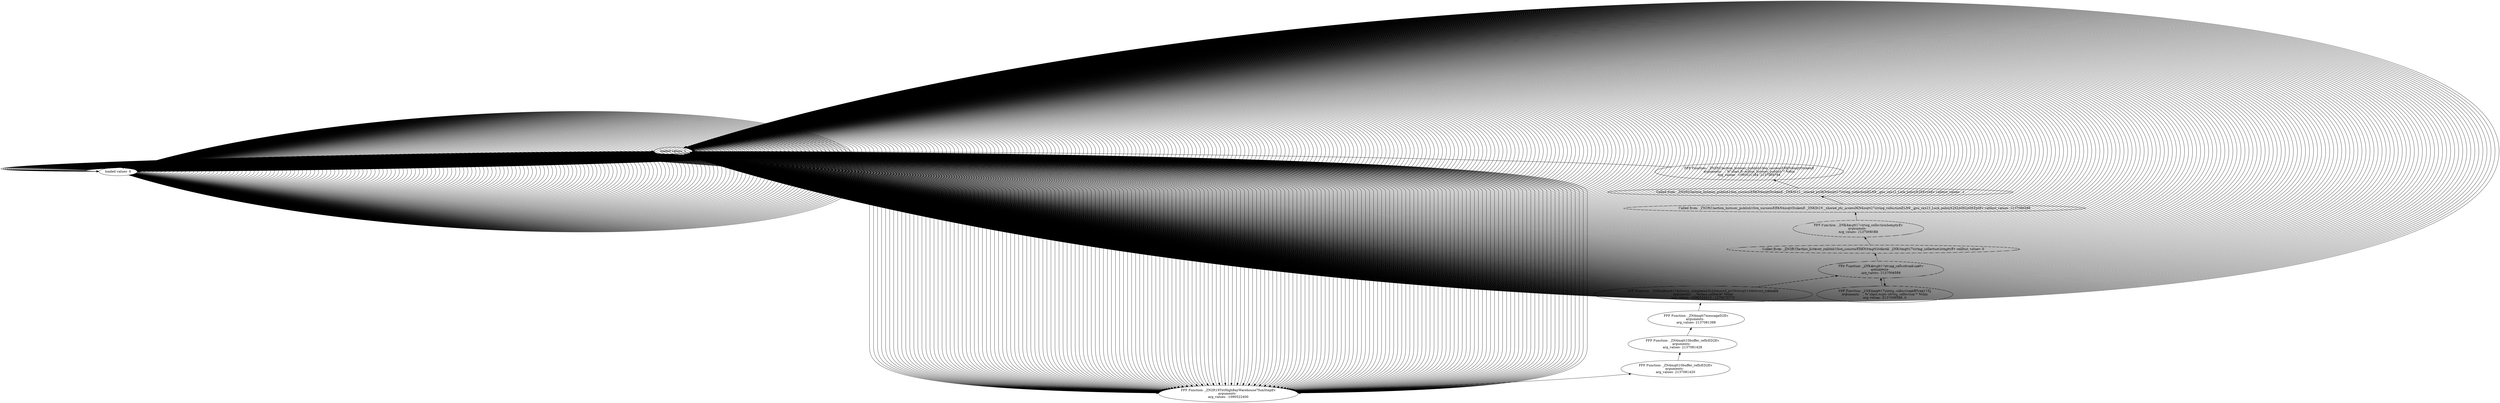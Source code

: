 digraph {
	"loaded values- 1"
	"loaded values- 0"
	"loaded values- 0" -> "loaded values- 1" [dir=back]
	"loaded values- 0"
	"loaded values- 0" -> "loaded values- 0" [dir=back]
	"loaded values- 0"
	"loaded values- 0" -> "loaded values- 0" [dir=back]
	"loaded values- 1"
	"loaded values- 1" -> "loaded values- 0" [dir=back]
	"FFF Function- _ZN2ft19TxtHighBayWarehouse7fsmStepEv
arguments-  
arg_values- -1090522400
"
	"FFF Function- _ZN2ft19TxtHighBayWarehouse7fsmStepEv
arguments-  
arg_values- -1090522400
" -> "loaded values- 1" [dir=back]
	"loaded values- 1"
	"loaded values- 1" -> "FFF Function- _ZN2ft19TxtHighBayWarehouse7fsmStepEv
arguments-  
arg_values- -1090522400
" [dir=back]
	"loaded values- 1"
	"loaded values- 1" -> "loaded values- 1" [dir=back]
	"loaded values- 1"
	"loaded values- 1" -> "loaded values- 1" [dir=back]
	"loaded values- 1"
	"loaded values- 1" -> "loaded values- 1" [dir=back]
	"loaded values- 1"
	"loaded values- 1" -> "loaded values- 1" [dir=back]
	"loaded values- 1"
	"loaded values- 1" -> "loaded values- 1" [dir=back]
	"loaded values- 0"
	"loaded values- 0" -> "loaded values- 1" [dir=back]
	"loaded values- 0"
	"loaded values- 0" -> "loaded values- 0" [dir=back]
	"loaded values- 0"
	"loaded values- 0" -> "loaded values- 0" [dir=back]
	"loaded values- 1"
	"loaded values- 1" -> "loaded values- 0" [dir=back]
	"FFF Function- _ZN2ft19TxtHighBayWarehouse7fsmStepEv
arguments-  
arg_values- -1090522400
"
	"FFF Function- _ZN2ft19TxtHighBayWarehouse7fsmStepEv
arguments-  
arg_values- -1090522400
" -> "loaded values- 1" [dir=back]
	"loaded values- 1"
	"loaded values- 1" -> "FFF Function- _ZN2ft19TxtHighBayWarehouse7fsmStepEv
arguments-  
arg_values- -1090522400
" [dir=back]
	"loaded values- 1"
	"loaded values- 1" -> "loaded values- 1" [dir=back]
	"loaded values- 1"
	"loaded values- 1" -> "loaded values- 1" [dir=back]
	"loaded values- 1"
	"loaded values- 1" -> "loaded values- 1" [dir=back]
	"loaded values- 1"
	"loaded values- 1" -> "loaded values- 1" [dir=back]
	"loaded values- 1"
	"loaded values- 1" -> "loaded values- 1" [dir=back]
	"loaded values- 0"
	"loaded values- 0" -> "loaded values- 1" [dir=back]
	"loaded values- 0"
	"loaded values- 0" -> "loaded values- 0" [dir=back]
	"loaded values- 0"
	"loaded values- 0" -> "loaded values- 0" [dir=back]
	"loaded values- 1"
	"loaded values- 1" -> "loaded values- 0" [dir=back]
	"FFF Function- _ZN2ft19TxtHighBayWarehouse7fsmStepEv
arguments-  
arg_values- -1090522400
"
	"FFF Function- _ZN2ft19TxtHighBayWarehouse7fsmStepEv
arguments-  
arg_values- -1090522400
" -> "loaded values- 1" [dir=back]
	"loaded values- 1"
	"loaded values- 1" -> "FFF Function- _ZN2ft19TxtHighBayWarehouse7fsmStepEv
arguments-  
arg_values- -1090522400
" [dir=back]
	"loaded values- 1"
	"loaded values- 1" -> "loaded values- 1" [dir=back]
	"loaded values- 1"
	"loaded values- 1" -> "loaded values- 1" [dir=back]
	"loaded values- 1"
	"loaded values- 1" -> "loaded values- 1" [dir=back]
	"loaded values- 1"
	"loaded values- 1" -> "loaded values- 1" [dir=back]
	"loaded values- 1"
	"loaded values- 1" -> "loaded values- 1" [dir=back]
	"loaded values- 0"
	"loaded values- 0" -> "loaded values- 1" [dir=back]
	"loaded values- 0"
	"loaded values- 0" -> "loaded values- 0" [dir=back]
	"loaded values- 0"
	"loaded values- 0" -> "loaded values- 0" [dir=back]
	"loaded values- 1"
	"loaded values- 1" -> "loaded values- 0" [dir=back]
	"FFF Function- _ZN2ft19TxtHighBayWarehouse7fsmStepEv
arguments-  
arg_values- -1090522400
"
	"FFF Function- _ZN2ft19TxtHighBayWarehouse7fsmStepEv
arguments-  
arg_values- -1090522400
" -> "loaded values- 1" [dir=back]
	"loaded values- 1"
	"loaded values- 1" -> "FFF Function- _ZN2ft19TxtHighBayWarehouse7fsmStepEv
arguments-  
arg_values- -1090522400
" [dir=back]
	"loaded values- 1"
	"loaded values- 1" -> "loaded values- 1" [dir=back]
	"loaded values- 1"
	"loaded values- 1" -> "loaded values- 1" [dir=back]
	"loaded values- 1"
	"loaded values- 1" -> "loaded values- 1" [dir=back]
	"loaded values- 1"
	"loaded values- 1" -> "loaded values- 1" [dir=back]
	"loaded values- 1"
	"loaded values- 1" -> "loaded values- 1" [dir=back]
	"loaded values- 0"
	"loaded values- 0" -> "loaded values- 1" [dir=back]
	"loaded values- 0"
	"loaded values- 0" -> "loaded values- 0" [dir=back]
	"loaded values- 0"
	"loaded values- 0" -> "loaded values- 0" [dir=back]
	"loaded values- 1"
	"loaded values- 1" -> "loaded values- 0" [dir=back]
	"FFF Function- _ZN2ft19TxtHighBayWarehouse7fsmStepEv
arguments-  
arg_values- -1090522400
"
	"FFF Function- _ZN2ft19TxtHighBayWarehouse7fsmStepEv
arguments-  
arg_values- -1090522400
" -> "loaded values- 1" [dir=back]
	"loaded values- 1"
	"loaded values- 1" -> "FFF Function- _ZN2ft19TxtHighBayWarehouse7fsmStepEv
arguments-  
arg_values- -1090522400
" [dir=back]
	"loaded values- 1"
	"loaded values- 1" -> "loaded values- 1" [dir=back]
	"loaded values- 1"
	"loaded values- 1" -> "loaded values- 1" [dir=back]
	"loaded values- 1"
	"loaded values- 1" -> "loaded values- 1" [dir=back]
	"loaded values- 1"
	"loaded values- 1" -> "loaded values- 1" [dir=back]
	"loaded values- 1"
	"loaded values- 1" -> "loaded values- 1" [dir=back]
	"loaded values- 0"
	"loaded values- 0" -> "loaded values- 1" [dir=back]
	"loaded values- 0"
	"loaded values- 0" -> "loaded values- 0" [dir=back]
	"loaded values- 0"
	"loaded values- 0" -> "loaded values- 0" [dir=back]
	"loaded values- 1"
	"loaded values- 1" -> "loaded values- 0" [dir=back]
	"FFF Function- _ZN2ft19TxtHighBayWarehouse7fsmStepEv
arguments-  
arg_values- -1090522400
"
	"FFF Function- _ZN2ft19TxtHighBayWarehouse7fsmStepEv
arguments-  
arg_values- -1090522400
" -> "loaded values- 1" [dir=back]
	"loaded values- 1"
	"loaded values- 1" -> "FFF Function- _ZN2ft19TxtHighBayWarehouse7fsmStepEv
arguments-  
arg_values- -1090522400
" [dir=back]
	"loaded values- 1"
	"loaded values- 1" -> "loaded values- 1" [dir=back]
	"loaded values- 1"
	"loaded values- 1" -> "loaded values- 1" [dir=back]
	"loaded values- 1"
	"loaded values- 1" -> "loaded values- 1" [dir=back]
	"loaded values- 1"
	"loaded values- 1" -> "loaded values- 1" [dir=back]
	"loaded values- 1"
	"loaded values- 1" -> "loaded values- 1" [dir=back]
	"loaded values- 0"
	"loaded values- 0" -> "loaded values- 1" [dir=back]
	"loaded values- 0"
	"loaded values- 0" -> "loaded values- 0" [dir=back]
	"loaded values- 0"
	"loaded values- 0" -> "loaded values- 0" [dir=back]
	"loaded values- 1"
	"loaded values- 1" -> "loaded values- 0" [dir=back]
	"FFF Function- _ZN2ft19TxtHighBayWarehouse7fsmStepEv
arguments-  
arg_values- -1090522400
"
	"FFF Function- _ZN2ft19TxtHighBayWarehouse7fsmStepEv
arguments-  
arg_values- -1090522400
" -> "loaded values- 1" [dir=back]
	"loaded values- 1"
	"loaded values- 1" -> "FFF Function- _ZN2ft19TxtHighBayWarehouse7fsmStepEv
arguments-  
arg_values- -1090522400
" [dir=back]
	"loaded values- 1"
	"loaded values- 1" -> "loaded values- 1" [dir=back]
	"loaded values- 1"
	"loaded values- 1" -> "loaded values- 1" [dir=back]
	"loaded values- 1"
	"loaded values- 1" -> "loaded values- 1" [dir=back]
	"loaded values- 1"
	"loaded values- 1" -> "loaded values- 1" [dir=back]
	"loaded values- 1"
	"loaded values- 1" -> "loaded values- 1" [dir=back]
	"loaded values- 0"
	"loaded values- 0" -> "loaded values- 1" [dir=back]
	"loaded values- 0"
	"loaded values- 0" -> "loaded values- 0" [dir=back]
	"loaded values- 0"
	"loaded values- 0" -> "loaded values- 0" [dir=back]
	"loaded values- 1"
	"loaded values- 1" -> "loaded values- 0" [dir=back]
	"FFF Function- _ZN2ft19TxtHighBayWarehouse7fsmStepEv
arguments-  
arg_values- -1090522400
"
	"FFF Function- _ZN2ft19TxtHighBayWarehouse7fsmStepEv
arguments-  
arg_values- -1090522400
" -> "loaded values- 1" [dir=back]
	"loaded values- 1"
	"loaded values- 1" -> "FFF Function- _ZN2ft19TxtHighBayWarehouse7fsmStepEv
arguments-  
arg_values- -1090522400
" [dir=back]
	"loaded values- 1"
	"loaded values- 1" -> "loaded values- 1" [dir=back]
	"loaded values- 1"
	"loaded values- 1" -> "loaded values- 1" [dir=back]
	"loaded values- 1"
	"loaded values- 1" -> "loaded values- 1" [dir=back]
	"loaded values- 1"
	"loaded values- 1" -> "loaded values- 1" [dir=back]
	"loaded values- 1"
	"loaded values- 1" -> "loaded values- 1" [dir=back]
	"loaded values- 0"
	"loaded values- 0" -> "loaded values- 1" [dir=back]
	"loaded values- 0"
	"loaded values- 0" -> "loaded values- 0" [dir=back]
	"loaded values- 0"
	"loaded values- 0" -> "loaded values- 0" [dir=back]
	"loaded values- 1"
	"loaded values- 1" -> "loaded values- 0" [dir=back]
	"FFF Function- _ZN2ft19TxtHighBayWarehouse7fsmStepEv
arguments-  
arg_values- -1090522400
"
	"FFF Function- _ZN2ft19TxtHighBayWarehouse7fsmStepEv
arguments-  
arg_values- -1090522400
" -> "loaded values- 1" [dir=back]
	"loaded values- 1"
	"loaded values- 1" -> "FFF Function- _ZN2ft19TxtHighBayWarehouse7fsmStepEv
arguments-  
arg_values- -1090522400
" [dir=back]
	"loaded values- 1"
	"loaded values- 1" -> "loaded values- 1" [dir=back]
	"loaded values- 1"
	"loaded values- 1" -> "loaded values- 1" [dir=back]
	"loaded values- 1"
	"loaded values- 1" -> "loaded values- 1" [dir=back]
	"loaded values- 1"
	"loaded values- 1" -> "loaded values- 1" [dir=back]
	"loaded values- 1"
	"loaded values- 1" -> "loaded values- 1" [dir=back]
	"loaded values- 0"
	"loaded values- 0" -> "loaded values- 1" [dir=back]
	"loaded values- 0"
	"loaded values- 0" -> "loaded values- 0" [dir=back]
	"loaded values- 0"
	"loaded values- 0" -> "loaded values- 0" [dir=back]
	"loaded values- 1"
	"loaded values- 1" -> "loaded values- 0" [dir=back]
	"FFF Function- _ZN2ft19TxtHighBayWarehouse7fsmStepEv
arguments-  
arg_values- -1090522400
"
	"FFF Function- _ZN2ft19TxtHighBayWarehouse7fsmStepEv
arguments-  
arg_values- -1090522400
" -> "loaded values- 1" [dir=back]
	"loaded values- 1"
	"loaded values- 1" -> "FFF Function- _ZN2ft19TxtHighBayWarehouse7fsmStepEv
arguments-  
arg_values- -1090522400
" [dir=back]
	"loaded values- 1"
	"loaded values- 1" -> "loaded values- 1" [dir=back]
	"loaded values- 1"
	"loaded values- 1" -> "loaded values- 1" [dir=back]
	"loaded values- 1"
	"loaded values- 1" -> "loaded values- 1" [dir=back]
	"loaded values- 1"
	"loaded values- 1" -> "loaded values- 1" [dir=back]
	"loaded values- 1"
	"loaded values- 1" -> "loaded values- 1" [dir=back]
	"loaded values- 0"
	"loaded values- 0" -> "loaded values- 1" [dir=back]
	"loaded values- 0"
	"loaded values- 0" -> "loaded values- 0" [dir=back]
	"loaded values- 0"
	"loaded values- 0" -> "loaded values- 0" [dir=back]
	"loaded values- 1"
	"loaded values- 1" -> "loaded values- 0" [dir=back]
	"FFF Function- _ZN2ft19TxtHighBayWarehouse7fsmStepEv
arguments-  
arg_values- -1090522400
"
	"FFF Function- _ZN2ft19TxtHighBayWarehouse7fsmStepEv
arguments-  
arg_values- -1090522400
" -> "loaded values- 1" [dir=back]
	"loaded values- 1"
	"loaded values- 1" -> "FFF Function- _ZN2ft19TxtHighBayWarehouse7fsmStepEv
arguments-  
arg_values- -1090522400
" [dir=back]
	"loaded values- 1"
	"loaded values- 1" -> "loaded values- 1" [dir=back]
	"loaded values- 1"
	"loaded values- 1" -> "loaded values- 1" [dir=back]
	"loaded values- 1"
	"loaded values- 1" -> "loaded values- 1" [dir=back]
	"loaded values- 1"
	"loaded values- 1" -> "loaded values- 1" [dir=back]
	"loaded values- 1"
	"loaded values- 1" -> "loaded values- 1" [dir=back]
	"loaded values- 0"
	"loaded values- 0" -> "loaded values- 1" [dir=back]
	"loaded values- 0"
	"loaded values- 0" -> "loaded values- 0" [dir=back]
	"loaded values- 0"
	"loaded values- 0" -> "loaded values- 0" [dir=back]
	"loaded values- 1"
	"loaded values- 1" -> "loaded values- 0" [dir=back]
	"FFF Function- _ZN2ft19TxtHighBayWarehouse7fsmStepEv
arguments-  
arg_values- -1090522400
"
	"FFF Function- _ZN2ft19TxtHighBayWarehouse7fsmStepEv
arguments-  
arg_values- -1090522400
" -> "loaded values- 1" [dir=back]
	"loaded values- 1"
	"loaded values- 1" -> "FFF Function- _ZN2ft19TxtHighBayWarehouse7fsmStepEv
arguments-  
arg_values- -1090522400
" [dir=back]
	"loaded values- 1"
	"loaded values- 1" -> "loaded values- 1" [dir=back]
	"loaded values- 1"
	"loaded values- 1" -> "loaded values- 1" [dir=back]
	"loaded values- 1"
	"loaded values- 1" -> "loaded values- 1" [dir=back]
	"loaded values- 1"
	"loaded values- 1" -> "loaded values- 1" [dir=back]
	"loaded values- 1"
	"loaded values- 1" -> "loaded values- 1" [dir=back]
	"loaded values- 0"
	"loaded values- 0" -> "loaded values- 1" [dir=back]
	"loaded values- 0"
	"loaded values- 0" -> "loaded values- 0" [dir=back]
	"loaded values- 0"
	"loaded values- 0" -> "loaded values- 0" [dir=back]
	"loaded values- 1"
	"loaded values- 1" -> "loaded values- 0" [dir=back]
	"FFF Function- _ZN2ft19TxtHighBayWarehouse7fsmStepEv
arguments-  
arg_values- -1090522400
"
	"FFF Function- _ZN2ft19TxtHighBayWarehouse7fsmStepEv
arguments-  
arg_values- -1090522400
" -> "loaded values- 1" [dir=back]
	"loaded values- 1"
	"loaded values- 1" -> "FFF Function- _ZN2ft19TxtHighBayWarehouse7fsmStepEv
arguments-  
arg_values- -1090522400
" [dir=back]
	"loaded values- 1"
	"loaded values- 1" -> "loaded values- 1" [dir=back]
	"loaded values- 1"
	"loaded values- 1" -> "loaded values- 1" [dir=back]
	"loaded values- 1"
	"loaded values- 1" -> "loaded values- 1" [dir=back]
	"loaded values- 1"
	"loaded values- 1" -> "loaded values- 1" [dir=back]
	"loaded values- 1"
	"loaded values- 1" -> "loaded values- 1" [dir=back]
	"loaded values- 0"
	"loaded values- 0" -> "loaded values- 1" [dir=back]
	"loaded values- 0"
	"loaded values- 0" -> "loaded values- 0" [dir=back]
	"loaded values- 0"
	"loaded values- 0" -> "loaded values- 0" [dir=back]
	"loaded values- 1"
	"loaded values- 1" -> "loaded values- 0" [dir=back]
	"FFF Function- _ZN2ft19TxtHighBayWarehouse7fsmStepEv
arguments-  
arg_values- -1090522400
"
	"FFF Function- _ZN2ft19TxtHighBayWarehouse7fsmStepEv
arguments-  
arg_values- -1090522400
" -> "loaded values- 1" [dir=back]
	"loaded values- 1"
	"loaded values- 1" -> "FFF Function- _ZN2ft19TxtHighBayWarehouse7fsmStepEv
arguments-  
arg_values- -1090522400
" [dir=back]
	"loaded values- 1"
	"loaded values- 1" -> "loaded values- 1" [dir=back]
	"loaded values- 1"
	"loaded values- 1" -> "loaded values- 1" [dir=back]
	"loaded values- 1"
	"loaded values- 1" -> "loaded values- 1" [dir=back]
	"loaded values- 1"
	"loaded values- 1" -> "loaded values- 1" [dir=back]
	"loaded values- 1"
	"loaded values- 1" -> "loaded values- 1" [dir=back]
	"loaded values- 0"
	"loaded values- 0" -> "loaded values- 1" [dir=back]
	"loaded values- 0"
	"loaded values- 0" -> "loaded values- 0" [dir=back]
	"loaded values- 0"
	"loaded values- 0" -> "loaded values- 0" [dir=back]
	"loaded values- 1"
	"loaded values- 1" -> "loaded values- 0" [dir=back]
	"FFF Function- _ZN2ft19TxtHighBayWarehouse7fsmStepEv
arguments-  
arg_values- -1090522400
"
	"FFF Function- _ZN2ft19TxtHighBayWarehouse7fsmStepEv
arguments-  
arg_values- -1090522400
" -> "loaded values- 1" [dir=back]
	"loaded values- 1"
	"loaded values- 1" -> "FFF Function- _ZN2ft19TxtHighBayWarehouse7fsmStepEv
arguments-  
arg_values- -1090522400
" [dir=back]
	"loaded values- 1"
	"loaded values- 1" -> "loaded values- 1" [dir=back]
	"loaded values- 1"
	"loaded values- 1" -> "loaded values- 1" [dir=back]
	"loaded values- 1"
	"loaded values- 1" -> "loaded values- 1" [dir=back]
	"loaded values- 1"
	"loaded values- 1" -> "loaded values- 1" [dir=back]
	"loaded values- 1"
	"loaded values- 1" -> "loaded values- 1" [dir=back]
	"loaded values- 0"
	"loaded values- 0" -> "loaded values- 1" [dir=back]
	"loaded values- 0"
	"loaded values- 0" -> "loaded values- 0" [dir=back]
	"loaded values- 0"
	"loaded values- 0" -> "loaded values- 0" [dir=back]
	"loaded values- 1"
	"loaded values- 1" -> "loaded values- 0" [dir=back]
	"FFF Function- _ZN2ft19TxtHighBayWarehouse7fsmStepEv
arguments-  
arg_values- -1090522400
"
	"FFF Function- _ZN2ft19TxtHighBayWarehouse7fsmStepEv
arguments-  
arg_values- -1090522400
" -> "loaded values- 1" [dir=back]
	"loaded values- 1"
	"loaded values- 1" -> "FFF Function- _ZN2ft19TxtHighBayWarehouse7fsmStepEv
arguments-  
arg_values- -1090522400
" [dir=back]
	"loaded values- 1"
	"loaded values- 1" -> "loaded values- 1" [dir=back]
	"loaded values- 1"
	"loaded values- 1" -> "loaded values- 1" [dir=back]
	"loaded values- 1"
	"loaded values- 1" -> "loaded values- 1" [dir=back]
	"loaded values- 1"
	"loaded values- 1" -> "loaded values- 1" [dir=back]
	"loaded values- 1"
	"loaded values- 1" -> "loaded values- 1" [dir=back]
	"loaded values- 0"
	"loaded values- 0" -> "loaded values- 1" [dir=back]
	"loaded values- 0"
	"loaded values- 0" -> "loaded values- 0" [dir=back]
	"loaded values- 0"
	"loaded values- 0" -> "loaded values- 0" [dir=back]
	"loaded values- 1"
	"loaded values- 1" -> "loaded values- 0" [dir=back]
	"FFF Function- _ZN2ft19TxtHighBayWarehouse7fsmStepEv
arguments-  
arg_values- -1090522400
"
	"FFF Function- _ZN2ft19TxtHighBayWarehouse7fsmStepEv
arguments-  
arg_values- -1090522400
" -> "loaded values- 1" [dir=back]
	"loaded values- 1"
	"loaded values- 1" -> "FFF Function- _ZN2ft19TxtHighBayWarehouse7fsmStepEv
arguments-  
arg_values- -1090522400
" [dir=back]
	"loaded values- 1"
	"loaded values- 1" -> "loaded values- 1" [dir=back]
	"loaded values- 1"
	"loaded values- 1" -> "loaded values- 1" [dir=back]
	"loaded values- 1"
	"loaded values- 1" -> "loaded values- 1" [dir=back]
	"loaded values- 1"
	"loaded values- 1" -> "loaded values- 1" [dir=back]
	"loaded values- 1"
	"loaded values- 1" -> "loaded values- 1" [dir=back]
	"loaded values- 0"
	"loaded values- 0" -> "loaded values- 1" [dir=back]
	"loaded values- 0"
	"loaded values- 0" -> "loaded values- 0" [dir=back]
	"loaded values- 0"
	"loaded values- 0" -> "loaded values- 0" [dir=back]
	"loaded values- 1"
	"loaded values- 1" -> "loaded values- 0" [dir=back]
	"FFF Function- _ZN2ft19TxtHighBayWarehouse7fsmStepEv
arguments-  
arg_values- -1090522400
"
	"FFF Function- _ZN2ft19TxtHighBayWarehouse7fsmStepEv
arguments-  
arg_values- -1090522400
" -> "loaded values- 1" [dir=back]
	"loaded values- 1"
	"loaded values- 1" -> "FFF Function- _ZN2ft19TxtHighBayWarehouse7fsmStepEv
arguments-  
arg_values- -1090522400
" [dir=back]
	"loaded values- 1"
	"loaded values- 1" -> "loaded values- 1" [dir=back]
	"loaded values- 1"
	"loaded values- 1" -> "loaded values- 1" [dir=back]
	"loaded values- 1"
	"loaded values- 1" -> "loaded values- 1" [dir=back]
	"loaded values- 1"
	"loaded values- 1" -> "loaded values- 1" [dir=back]
	"loaded values- 1"
	"loaded values- 1" -> "loaded values- 1" [dir=back]
	"loaded values- 0"
	"loaded values- 0" -> "loaded values- 1" [dir=back]
	"loaded values- 0"
	"loaded values- 0" -> "loaded values- 0" [dir=back]
	"loaded values- 0"
	"loaded values- 0" -> "loaded values- 0" [dir=back]
	"loaded values- 1"
	"loaded values- 1" -> "loaded values- 0" [dir=back]
	"FFF Function- _ZN2ft19TxtHighBayWarehouse7fsmStepEv
arguments-  
arg_values- -1090522400
"
	"FFF Function- _ZN2ft19TxtHighBayWarehouse7fsmStepEv
arguments-  
arg_values- -1090522400
" -> "loaded values- 1" [dir=back]
	"loaded values- 1"
	"loaded values- 1" -> "FFF Function- _ZN2ft19TxtHighBayWarehouse7fsmStepEv
arguments-  
arg_values- -1090522400
" [dir=back]
	"loaded values- 1"
	"loaded values- 1" -> "loaded values- 1" [dir=back]
	"loaded values- 1"
	"loaded values- 1" -> "loaded values- 1" [dir=back]
	"loaded values- 1"
	"loaded values- 1" -> "loaded values- 1" [dir=back]
	"loaded values- 1"
	"loaded values- 1" -> "loaded values- 1" [dir=back]
	"loaded values- 1"
	"loaded values- 1" -> "loaded values- 1" [dir=back]
	"loaded values- 0"
	"loaded values- 0" -> "loaded values- 1" [dir=back]
	"loaded values- 0"
	"loaded values- 0" -> "loaded values- 0" [dir=back]
	"loaded values- 0"
	"loaded values- 0" -> "loaded values- 0" [dir=back]
	"loaded values- 1"
	"loaded values- 1" -> "loaded values- 0" [dir=back]
	"FFF Function- _ZN2ft19TxtHighBayWarehouse7fsmStepEv
arguments-  
arg_values- -1090522400
"
	"FFF Function- _ZN2ft19TxtHighBayWarehouse7fsmStepEv
arguments-  
arg_values- -1090522400
" -> "loaded values- 1" [dir=back]
	"loaded values- 1"
	"loaded values- 1" -> "FFF Function- _ZN2ft19TxtHighBayWarehouse7fsmStepEv
arguments-  
arg_values- -1090522400
" [dir=back]
	"loaded values- 1"
	"loaded values- 1" -> "loaded values- 1" [dir=back]
	"loaded values- 1"
	"loaded values- 1" -> "loaded values- 1" [dir=back]
	"loaded values- 1"
	"loaded values- 1" -> "loaded values- 1" [dir=back]
	"loaded values- 1"
	"loaded values- 1" -> "loaded values- 1" [dir=back]
	"loaded values- 1"
	"loaded values- 1" -> "loaded values- 1" [dir=back]
	"loaded values- 0"
	"loaded values- 0" -> "loaded values- 1" [dir=back]
	"loaded values- 0"
	"loaded values- 0" -> "loaded values- 0" [dir=back]
	"loaded values- 0"
	"loaded values- 0" -> "loaded values- 0" [dir=back]
	"loaded values- 1"
	"loaded values- 1" -> "loaded values- 0" [dir=back]
	"FFF Function- _ZN2ft19TxtHighBayWarehouse7fsmStepEv
arguments-  
arg_values- -1090522400
"
	"FFF Function- _ZN2ft19TxtHighBayWarehouse7fsmStepEv
arguments-  
arg_values- -1090522400
" -> "loaded values- 1" [dir=back]
	"loaded values- 1"
	"loaded values- 1" -> "FFF Function- _ZN2ft19TxtHighBayWarehouse7fsmStepEv
arguments-  
arg_values- -1090522400
" [dir=back]
	"loaded values- 1"
	"loaded values- 1" -> "loaded values- 1" [dir=back]
	"loaded values- 1"
	"loaded values- 1" -> "loaded values- 1" [dir=back]
	"loaded values- 1"
	"loaded values- 1" -> "loaded values- 1" [dir=back]
	"loaded values- 1"
	"loaded values- 1" -> "loaded values- 1" [dir=back]
	"loaded values- 1"
	"loaded values- 1" -> "loaded values- 1" [dir=back]
	"loaded values- 0"
	"loaded values- 0" -> "loaded values- 1" [dir=back]
	"loaded values- 0"
	"loaded values- 0" -> "loaded values- 0" [dir=back]
	"loaded values- 0"
	"loaded values- 0" -> "loaded values- 0" [dir=back]
	"loaded values- 1"
	"loaded values- 1" -> "loaded values- 0" [dir=back]
	"FFF Function- _ZN2ft19TxtHighBayWarehouse7fsmStepEv
arguments-  
arg_values- -1090522400
"
	"FFF Function- _ZN2ft19TxtHighBayWarehouse7fsmStepEv
arguments-  
arg_values- -1090522400
" -> "loaded values- 1" [dir=back]
	"loaded values- 1"
	"loaded values- 1" -> "FFF Function- _ZN2ft19TxtHighBayWarehouse7fsmStepEv
arguments-  
arg_values- -1090522400
" [dir=back]
	"loaded values- 1"
	"loaded values- 1" -> "loaded values- 1" [dir=back]
	"loaded values- 1"
	"loaded values- 1" -> "loaded values- 1" [dir=back]
	"loaded values- 1"
	"loaded values- 1" -> "loaded values- 1" [dir=back]
	"loaded values- 1"
	"loaded values- 1" -> "loaded values- 1" [dir=back]
	"loaded values- 1"
	"loaded values- 1" -> "loaded values- 1" [dir=back]
	"loaded values- 0"
	"loaded values- 0" -> "loaded values- 1" [dir=back]
	"loaded values- 0"
	"loaded values- 0" -> "loaded values- 0" [dir=back]
	"loaded values- 0"
	"loaded values- 0" -> "loaded values- 0" [dir=back]
	"loaded values- 1"
	"loaded values- 1" -> "loaded values- 0" [dir=back]
	"FFF Function- _ZN2ft19TxtHighBayWarehouse7fsmStepEv
arguments-  
arg_values- -1090522400
"
	"FFF Function- _ZN2ft19TxtHighBayWarehouse7fsmStepEv
arguments-  
arg_values- -1090522400
" -> "loaded values- 1" [dir=back]
	"loaded values- 1"
	"loaded values- 1" -> "FFF Function- _ZN2ft19TxtHighBayWarehouse7fsmStepEv
arguments-  
arg_values- -1090522400
" [dir=back]
	"loaded values- 1"
	"loaded values- 1" -> "loaded values- 1" [dir=back]
	"loaded values- 1"
	"loaded values- 1" -> "loaded values- 1" [dir=back]
	"loaded values- 1"
	"loaded values- 1" -> "loaded values- 1" [dir=back]
	"loaded values- 1"
	"loaded values- 1" -> "loaded values- 1" [dir=back]
	"loaded values- 1"
	"loaded values- 1" -> "loaded values- 1" [dir=back]
	"loaded values- 0"
	"loaded values- 0" -> "loaded values- 1" [dir=back]
	"loaded values- 0"
	"loaded values- 0" -> "loaded values- 0" [dir=back]
	"loaded values- 0"
	"loaded values- 0" -> "loaded values- 0" [dir=back]
	"loaded values- 1"
	"loaded values- 1" -> "loaded values- 0" [dir=back]
	"FFF Function- _ZN2ft19TxtHighBayWarehouse7fsmStepEv
arguments-  
arg_values- -1090522400
"
	"FFF Function- _ZN2ft19TxtHighBayWarehouse7fsmStepEv
arguments-  
arg_values- -1090522400
" -> "loaded values- 1" [dir=back]
	"loaded values- 1"
	"loaded values- 1" -> "FFF Function- _ZN2ft19TxtHighBayWarehouse7fsmStepEv
arguments-  
arg_values- -1090522400
" [dir=back]
	"loaded values- 1"
	"loaded values- 1" -> "loaded values- 1" [dir=back]
	"loaded values- 1"
	"loaded values- 1" -> "loaded values- 1" [dir=back]
	"loaded values- 1"
	"loaded values- 1" -> "loaded values- 1" [dir=back]
	"loaded values- 1"
	"loaded values- 1" -> "loaded values- 1" [dir=back]
	"loaded values- 1"
	"loaded values- 1" -> "loaded values- 1" [dir=back]
	"loaded values- 0"
	"loaded values- 0" -> "loaded values- 1" [dir=back]
	"loaded values- 0"
	"loaded values- 0" -> "loaded values- 0" [dir=back]
	"loaded values- 0"
	"loaded values- 0" -> "loaded values- 0" [dir=back]
	"loaded values- 1"
	"loaded values- 1" -> "loaded values- 0" [dir=back]
	"FFF Function- _ZN2ft19TxtHighBayWarehouse7fsmStepEv
arguments-  
arg_values- -1090522400
"
	"FFF Function- _ZN2ft19TxtHighBayWarehouse7fsmStepEv
arguments-  
arg_values- -1090522400
" -> "loaded values- 1" [dir=back]
	"loaded values- 1"
	"loaded values- 1" -> "FFF Function- _ZN2ft19TxtHighBayWarehouse7fsmStepEv
arguments-  
arg_values- -1090522400
" [dir=back]
	"loaded values- 1"
	"loaded values- 1" -> "loaded values- 1" [dir=back]
	"loaded values- 1"
	"loaded values- 1" -> "loaded values- 1" [dir=back]
	"loaded values- 1"
	"loaded values- 1" -> "loaded values- 1" [dir=back]
	"loaded values- 1"
	"loaded values- 1" -> "loaded values- 1" [dir=back]
	"loaded values- 1"
	"loaded values- 1" -> "loaded values- 1" [dir=back]
	"loaded values- 0"
	"loaded values- 0" -> "loaded values- 1" [dir=back]
	"loaded values- 0"
	"loaded values- 0" -> "loaded values- 0" [dir=back]
	"loaded values- 0"
	"loaded values- 0" -> "loaded values- 0" [dir=back]
	"loaded values- 1"
	"loaded values- 1" -> "loaded values- 0" [dir=back]
	"FFF Function- _ZN2ft19TxtHighBayWarehouse7fsmStepEv
arguments-  
arg_values- -1090522400
"
	"FFF Function- _ZN2ft19TxtHighBayWarehouse7fsmStepEv
arguments-  
arg_values- -1090522400
" -> "loaded values- 1" [dir=back]
	"loaded values- 1"
	"loaded values- 1" -> "FFF Function- _ZN2ft19TxtHighBayWarehouse7fsmStepEv
arguments-  
arg_values- -1090522400
" [dir=back]
	"loaded values- 1"
	"loaded values- 1" -> "loaded values- 1" [dir=back]
	"loaded values- 1"
	"loaded values- 1" -> "loaded values- 1" [dir=back]
	"loaded values- 1"
	"loaded values- 1" -> "loaded values- 1" [dir=back]
	"loaded values- 1"
	"loaded values- 1" -> "loaded values- 1" [dir=back]
	"loaded values- 1"
	"loaded values- 1" -> "loaded values- 1" [dir=back]
	"loaded values- 0"
	"loaded values- 0" -> "loaded values- 1" [dir=back]
	"loaded values- 0"
	"loaded values- 0" -> "loaded values- 0" [dir=back]
	"loaded values- 0"
	"loaded values- 0" -> "loaded values- 0" [dir=back]
	"loaded values- 1"
	"loaded values- 1" -> "loaded values- 0" [dir=back]
	"FFF Function- _ZN2ft19TxtHighBayWarehouse7fsmStepEv
arguments-  
arg_values- -1090522400
"
	"FFF Function- _ZN2ft19TxtHighBayWarehouse7fsmStepEv
arguments-  
arg_values- -1090522400
" -> "loaded values- 1" [dir=back]
	"loaded values- 1"
	"loaded values- 1" -> "FFF Function- _ZN2ft19TxtHighBayWarehouse7fsmStepEv
arguments-  
arg_values- -1090522400
" [dir=back]
	"loaded values- 1"
	"loaded values- 1" -> "loaded values- 1" [dir=back]
	"loaded values- 1"
	"loaded values- 1" -> "loaded values- 1" [dir=back]
	"loaded values- 1"
	"loaded values- 1" -> "loaded values- 1" [dir=back]
	"loaded values- 1"
	"loaded values- 1" -> "loaded values- 1" [dir=back]
	"loaded values- 1"
	"loaded values- 1" -> "loaded values- 1" [dir=back]
	"loaded values- 0"
	"loaded values- 0" -> "loaded values- 1" [dir=back]
	"loaded values- 0"
	"loaded values- 0" -> "loaded values- 0" [dir=back]
	"loaded values- 0"
	"loaded values- 0" -> "loaded values- 0" [dir=back]
	"loaded values- 1"
	"loaded values- 1" -> "loaded values- 0" [dir=back]
	"FFF Function- _ZN2ft19TxtHighBayWarehouse7fsmStepEv
arguments-  
arg_values- -1090522400
"
	"FFF Function- _ZN2ft19TxtHighBayWarehouse7fsmStepEv
arguments-  
arg_values- -1090522400
" -> "loaded values- 1" [dir=back]
	"loaded values- 1"
	"loaded values- 1" -> "FFF Function- _ZN2ft19TxtHighBayWarehouse7fsmStepEv
arguments-  
arg_values- -1090522400
" [dir=back]
	"loaded values- 1"
	"loaded values- 1" -> "loaded values- 1" [dir=back]
	"loaded values- 1"
	"loaded values- 1" -> "loaded values- 1" [dir=back]
	"loaded values- 1"
	"loaded values- 1" -> "loaded values- 1" [dir=back]
	"loaded values- 1"
	"loaded values- 1" -> "loaded values- 1" [dir=back]
	"loaded values- 1"
	"loaded values- 1" -> "loaded values- 1" [dir=back]
	"loaded values- 0"
	"loaded values- 0" -> "loaded values- 1" [dir=back]
	"loaded values- 0"
	"loaded values- 0" -> "loaded values- 0" [dir=back]
	"loaded values- 0"
	"loaded values- 0" -> "loaded values- 0" [dir=back]
	"loaded values- 1"
	"loaded values- 1" -> "loaded values- 0" [dir=back]
	"FFF Function- _ZN2ft19TxtHighBayWarehouse7fsmStepEv
arguments-  
arg_values- -1090522400
"
	"FFF Function- _ZN2ft19TxtHighBayWarehouse7fsmStepEv
arguments-  
arg_values- -1090522400
" -> "loaded values- 1" [dir=back]
	"loaded values- 1"
	"loaded values- 1" -> "FFF Function- _ZN2ft19TxtHighBayWarehouse7fsmStepEv
arguments-  
arg_values- -1090522400
" [dir=back]
	"loaded values- 1"
	"loaded values- 1" -> "loaded values- 1" [dir=back]
	"loaded values- 1"
	"loaded values- 1" -> "loaded values- 1" [dir=back]
	"loaded values- 1"
	"loaded values- 1" -> "loaded values- 1" [dir=back]
	"loaded values- 1"
	"loaded values- 1" -> "loaded values- 1" [dir=back]
	"loaded values- 1"
	"loaded values- 1" -> "loaded values- 1" [dir=back]
	"loaded values- 0"
	"loaded values- 0" -> "loaded values- 1" [dir=back]
	"loaded values- 0"
	"loaded values- 0" -> "loaded values- 0" [dir=back]
	"loaded values- 0"
	"loaded values- 0" -> "loaded values- 0" [dir=back]
	"loaded values- 1"
	"loaded values- 1" -> "loaded values- 0" [dir=back]
	"FFF Function- _ZN2ft19TxtHighBayWarehouse7fsmStepEv
arguments-  
arg_values- -1090522400
"
	"FFF Function- _ZN2ft19TxtHighBayWarehouse7fsmStepEv
arguments-  
arg_values- -1090522400
" -> "loaded values- 1" [dir=back]
	"loaded values- 1"
	"loaded values- 1" -> "FFF Function- _ZN2ft19TxtHighBayWarehouse7fsmStepEv
arguments-  
arg_values- -1090522400
" [dir=back]
	"loaded values- 1"
	"loaded values- 1" -> "loaded values- 1" [dir=back]
	"loaded values- 1"
	"loaded values- 1" -> "loaded values- 1" [dir=back]
	"loaded values- 1"
	"loaded values- 1" -> "loaded values- 1" [dir=back]
	"loaded values- 1"
	"loaded values- 1" -> "loaded values- 1" [dir=back]
	"loaded values- 1"
	"loaded values- 1" -> "loaded values- 1" [dir=back]
	"loaded values- 0"
	"loaded values- 0" -> "loaded values- 1" [dir=back]
	"loaded values- 0"
	"loaded values- 0" -> "loaded values- 0" [dir=back]
	"loaded values- 0"
	"loaded values- 0" -> "loaded values- 0" [dir=back]
	"loaded values- 1"
	"loaded values- 1" -> "loaded values- 0" [dir=back]
	"FFF Function- _ZN2ft19TxtHighBayWarehouse7fsmStepEv
arguments-  
arg_values- -1090522400
"
	"FFF Function- _ZN2ft19TxtHighBayWarehouse7fsmStepEv
arguments-  
arg_values- -1090522400
" -> "loaded values- 1" [dir=back]
	"loaded values- 1"
	"loaded values- 1" -> "FFF Function- _ZN2ft19TxtHighBayWarehouse7fsmStepEv
arguments-  
arg_values- -1090522400
" [dir=back]
	"loaded values- 1"
	"loaded values- 1" -> "loaded values- 1" [dir=back]
	"loaded values- 1"
	"loaded values- 1" -> "loaded values- 1" [dir=back]
	"loaded values- 1"
	"loaded values- 1" -> "loaded values- 1" [dir=back]
	"loaded values- 1"
	"loaded values- 1" -> "loaded values- 1" [dir=back]
	"loaded values- 1"
	"loaded values- 1" -> "loaded values- 1" [dir=back]
	"loaded values- 0"
	"loaded values- 0" -> "loaded values- 1" [dir=back]
	"loaded values- 0"
	"loaded values- 0" -> "loaded values- 0" [dir=back]
	"loaded values- 0"
	"loaded values- 0" -> "loaded values- 0" [dir=back]
	"loaded values- 1"
	"loaded values- 1" -> "loaded values- 0" [dir=back]
	"FFF Function- _ZN2ft19TxtHighBayWarehouse7fsmStepEv
arguments-  
arg_values- -1090522400
"
	"FFF Function- _ZN2ft19TxtHighBayWarehouse7fsmStepEv
arguments-  
arg_values- -1090522400
" -> "loaded values- 1" [dir=back]
	"loaded values- 1"
	"loaded values- 1" -> "FFF Function- _ZN2ft19TxtHighBayWarehouse7fsmStepEv
arguments-  
arg_values- -1090522400
" [dir=back]
	"loaded values- 1"
	"loaded values- 1" -> "loaded values- 1" [dir=back]
	"loaded values- 1"
	"loaded values- 1" -> "loaded values- 1" [dir=back]
	"loaded values- 1"
	"loaded values- 1" -> "loaded values- 1" [dir=back]
	"loaded values- 1"
	"loaded values- 1" -> "loaded values- 1" [dir=back]
	"loaded values- 1"
	"loaded values- 1" -> "loaded values- 1" [dir=back]
	"loaded values- 0"
	"loaded values- 0" -> "loaded values- 1" [dir=back]
	"loaded values- 0"
	"loaded values- 0" -> "loaded values- 0" [dir=back]
	"loaded values- 0"
	"loaded values- 0" -> "loaded values- 0" [dir=back]
	"loaded values- 1"
	"loaded values- 1" -> "loaded values- 0" [dir=back]
	"FFF Function- _ZN2ft19TxtHighBayWarehouse7fsmStepEv
arguments-  
arg_values- -1090522400
"
	"FFF Function- _ZN2ft19TxtHighBayWarehouse7fsmStepEv
arguments-  
arg_values- -1090522400
" -> "loaded values- 1" [dir=back]
	"loaded values- 1"
	"loaded values- 1" -> "FFF Function- _ZN2ft19TxtHighBayWarehouse7fsmStepEv
arguments-  
arg_values- -1090522400
" [dir=back]
	"loaded values- 1"
	"loaded values- 1" -> "loaded values- 1" [dir=back]
	"loaded values- 1"
	"loaded values- 1" -> "loaded values- 1" [dir=back]
	"loaded values- 1"
	"loaded values- 1" -> "loaded values- 1" [dir=back]
	"loaded values- 1"
	"loaded values- 1" -> "loaded values- 1" [dir=back]
	"loaded values- 1"
	"loaded values- 1" -> "loaded values- 1" [dir=back]
	"loaded values- 0"
	"loaded values- 0" -> "loaded values- 1" [dir=back]
	"loaded values- 0"
	"loaded values- 0" -> "loaded values- 0" [dir=back]
	"loaded values- 0"
	"loaded values- 0" -> "loaded values- 0" [dir=back]
	"loaded values- 1"
	"loaded values- 1" -> "loaded values- 0" [dir=back]
	"FFF Function- _ZN2ft19TxtHighBayWarehouse7fsmStepEv
arguments-  
arg_values- -1090522400
"
	"FFF Function- _ZN2ft19TxtHighBayWarehouse7fsmStepEv
arguments-  
arg_values- -1090522400
" -> "loaded values- 1" [dir=back]
	"loaded values- 1"
	"loaded values- 1" -> "FFF Function- _ZN2ft19TxtHighBayWarehouse7fsmStepEv
arguments-  
arg_values- -1090522400
" [dir=back]
	"loaded values- 1"
	"loaded values- 1" -> "loaded values- 1" [dir=back]
	"loaded values- 1"
	"loaded values- 1" -> "loaded values- 1" [dir=back]
	"loaded values- 1"
	"loaded values- 1" -> "loaded values- 1" [dir=back]
	"loaded values- 1"
	"loaded values- 1" -> "loaded values- 1" [dir=back]
	"loaded values- 1"
	"loaded values- 1" -> "loaded values- 1" [dir=back]
	"loaded values- 0"
	"loaded values- 0" -> "loaded values- 1" [dir=back]
	"loaded values- 0"
	"loaded values- 0" -> "loaded values- 0" [dir=back]
	"loaded values- 0"
	"loaded values- 0" -> "loaded values- 0" [dir=back]
	"loaded values- 1"
	"loaded values- 1" -> "loaded values- 0" [dir=back]
	"FFF Function- _ZN2ft19TxtHighBayWarehouse7fsmStepEv
arguments-  
arg_values- -1090522400
"
	"FFF Function- _ZN2ft19TxtHighBayWarehouse7fsmStepEv
arguments-  
arg_values- -1090522400
" -> "loaded values- 1" [dir=back]
	"loaded values- 1"
	"loaded values- 1" -> "FFF Function- _ZN2ft19TxtHighBayWarehouse7fsmStepEv
arguments-  
arg_values- -1090522400
" [dir=back]
	"loaded values- 1"
	"loaded values- 1" -> "loaded values- 1" [dir=back]
	"loaded values- 1"
	"loaded values- 1" -> "loaded values- 1" [dir=back]
	"loaded values- 1"
	"loaded values- 1" -> "loaded values- 1" [dir=back]
	"loaded values- 1"
	"loaded values- 1" -> "loaded values- 1" [dir=back]
	"loaded values- 1"
	"loaded values- 1" -> "loaded values- 1" [dir=back]
	"loaded values- 0"
	"loaded values- 0" -> "loaded values- 1" [dir=back]
	"loaded values- 0"
	"loaded values- 0" -> "loaded values- 0" [dir=back]
	"loaded values- 0"
	"loaded values- 0" -> "loaded values- 0" [dir=back]
	"loaded values- 1"
	"loaded values- 1" -> "loaded values- 0" [dir=back]
	"FFF Function- _ZN2ft19TxtHighBayWarehouse7fsmStepEv
arguments-  
arg_values- -1090522400
"
	"FFF Function- _ZN2ft19TxtHighBayWarehouse7fsmStepEv
arguments-  
arg_values- -1090522400
" -> "loaded values- 1" [dir=back]
	"loaded values- 1"
	"loaded values- 1" -> "FFF Function- _ZN2ft19TxtHighBayWarehouse7fsmStepEv
arguments-  
arg_values- -1090522400
" [dir=back]
	"loaded values- 1"
	"loaded values- 1" -> "loaded values- 1" [dir=back]
	"loaded values- 1"
	"loaded values- 1" -> "loaded values- 1" [dir=back]
	"loaded values- 1"
	"loaded values- 1" -> "loaded values- 1" [dir=back]
	"loaded values- 1"
	"loaded values- 1" -> "loaded values- 1" [dir=back]
	"loaded values- 1"
	"loaded values- 1" -> "loaded values- 1" [dir=back]
	"loaded values- 0"
	"loaded values- 0" -> "loaded values- 1" [dir=back]
	"loaded values- 0"
	"loaded values- 0" -> "loaded values- 0" [dir=back]
	"loaded values- 0"
	"loaded values- 0" -> "loaded values- 0" [dir=back]
	"loaded values- 1"
	"loaded values- 1" -> "loaded values- 0" [dir=back]
	"FFF Function- _ZN2ft19TxtHighBayWarehouse7fsmStepEv
arguments-  
arg_values- -1090522400
"
	"FFF Function- _ZN2ft19TxtHighBayWarehouse7fsmStepEv
arguments-  
arg_values- -1090522400
" -> "loaded values- 1" [dir=back]
	"loaded values- 1"
	"loaded values- 1" -> "FFF Function- _ZN2ft19TxtHighBayWarehouse7fsmStepEv
arguments-  
arg_values- -1090522400
" [dir=back]
	"loaded values- 1"
	"loaded values- 1" -> "loaded values- 1" [dir=back]
	"loaded values- 1"
	"loaded values- 1" -> "loaded values- 1" [dir=back]
	"loaded values- 1"
	"loaded values- 1" -> "loaded values- 1" [dir=back]
	"loaded values- 1"
	"loaded values- 1" -> "loaded values- 1" [dir=back]
	"loaded values- 1"
	"loaded values- 1" -> "loaded values- 1" [dir=back]
	"loaded values- 0"
	"loaded values- 0" -> "loaded values- 1" [dir=back]
	"loaded values- 0"
	"loaded values- 0" -> "loaded values- 0" [dir=back]
	"loaded values- 0"
	"loaded values- 0" -> "loaded values- 0" [dir=back]
	"loaded values- 1"
	"loaded values- 1" -> "loaded values- 0" [dir=back]
	"FFF Function- _ZN2ft19TxtHighBayWarehouse7fsmStepEv
arguments-  
arg_values- -1090522400
"
	"FFF Function- _ZN2ft19TxtHighBayWarehouse7fsmStepEv
arguments-  
arg_values- -1090522400
" -> "loaded values- 1" [dir=back]
	"loaded values- 1"
	"loaded values- 1" -> "FFF Function- _ZN2ft19TxtHighBayWarehouse7fsmStepEv
arguments-  
arg_values- -1090522400
" [dir=back]
	"loaded values- 1"
	"loaded values- 1" -> "loaded values- 1" [dir=back]
	"loaded values- 1"
	"loaded values- 1" -> "loaded values- 1" [dir=back]
	"loaded values- 1"
	"loaded values- 1" -> "loaded values- 1" [dir=back]
	"loaded values- 1"
	"loaded values- 1" -> "loaded values- 1" [dir=back]
	"loaded values- 1"
	"loaded values- 1" -> "loaded values- 1" [dir=back]
	"loaded values- 0"
	"loaded values- 0" -> "loaded values- 1" [dir=back]
	"loaded values- 0"
	"loaded values- 0" -> "loaded values- 0" [dir=back]
	"loaded values- 0"
	"loaded values- 0" -> "loaded values- 0" [dir=back]
	"loaded values- 1"
	"loaded values- 1" -> "loaded values- 0" [dir=back]
	"FFF Function- _ZN2ft19TxtHighBayWarehouse7fsmStepEv
arguments-  
arg_values- -1090522400
"
	"FFF Function- _ZN2ft19TxtHighBayWarehouse7fsmStepEv
arguments-  
arg_values- -1090522400
" -> "loaded values- 1" [dir=back]
	"loaded values- 1"
	"loaded values- 1" -> "FFF Function- _ZN2ft19TxtHighBayWarehouse7fsmStepEv
arguments-  
arg_values- -1090522400
" [dir=back]
	"loaded values- 1"
	"loaded values- 1" -> "loaded values- 1" [dir=back]
	"loaded values- 1"
	"loaded values- 1" -> "loaded values- 1" [dir=back]
	"loaded values- 1"
	"loaded values- 1" -> "loaded values- 1" [dir=back]
	"loaded values- 1"
	"loaded values- 1" -> "loaded values- 1" [dir=back]
	"loaded values- 1"
	"loaded values- 1" -> "loaded values- 1" [dir=back]
	"loaded values- 0"
	"loaded values- 0" -> "loaded values- 1" [dir=back]
	"loaded values- 0"
	"loaded values- 0" -> "loaded values- 0" [dir=back]
	"loaded values- 0"
	"loaded values- 0" -> "loaded values- 0" [dir=back]
	"loaded values- 1"
	"loaded values- 1" -> "loaded values- 0" [dir=back]
	"FFF Function- _ZN2ft19TxtHighBayWarehouse7fsmStepEv
arguments-  
arg_values- -1090522400
"
	"FFF Function- _ZN2ft19TxtHighBayWarehouse7fsmStepEv
arguments-  
arg_values- -1090522400
" -> "loaded values- 1" [dir=back]
	"loaded values- 1"
	"loaded values- 1" -> "FFF Function- _ZN2ft19TxtHighBayWarehouse7fsmStepEv
arguments-  
arg_values- -1090522400
" [dir=back]
	"loaded values- 1"
	"loaded values- 1" -> "loaded values- 1" [dir=back]
	"loaded values- 1"
	"loaded values- 1" -> "loaded values- 1" [dir=back]
	"loaded values- 1"
	"loaded values- 1" -> "loaded values- 1" [dir=back]
	"loaded values- 1"
	"loaded values- 1" -> "loaded values- 1" [dir=back]
	"loaded values- 1"
	"loaded values- 1" -> "loaded values- 1" [dir=back]
	"loaded values- 0"
	"loaded values- 0" -> "loaded values- 1" [dir=back]
	"loaded values- 0"
	"loaded values- 0" -> "loaded values- 0" [dir=back]
	"loaded values- 0"
	"loaded values- 0" -> "loaded values- 0" [dir=back]
	"loaded values- 1"
	"loaded values- 1" -> "loaded values- 0" [dir=back]
	"FFF Function- _ZN2ft19TxtHighBayWarehouse7fsmStepEv
arguments-  
arg_values- -1090522400
"
	"FFF Function- _ZN2ft19TxtHighBayWarehouse7fsmStepEv
arguments-  
arg_values- -1090522400
" -> "loaded values- 1" [dir=back]
	"loaded values- 1"
	"loaded values- 1" -> "FFF Function- _ZN2ft19TxtHighBayWarehouse7fsmStepEv
arguments-  
arg_values- -1090522400
" [dir=back]
	"loaded values- 1"
	"loaded values- 1" -> "loaded values- 1" [dir=back]
	"loaded values- 1"
	"loaded values- 1" -> "loaded values- 1" [dir=back]
	"loaded values- 1"
	"loaded values- 1" -> "loaded values- 1" [dir=back]
	"loaded values- 1"
	"loaded values- 1" -> "loaded values- 1" [dir=back]
	"loaded values- 1"
	"loaded values- 1" -> "loaded values- 1" [dir=back]
	"loaded values- 0"
	"loaded values- 0" -> "loaded values- 1" [dir=back]
	"loaded values- 0"
	"loaded values- 0" -> "loaded values- 0" [dir=back]
	"loaded values- 0"
	"loaded values- 0" -> "loaded values- 0" [dir=back]
	"loaded values- 1"
	"loaded values- 1" -> "loaded values- 0" [dir=back]
	"FFF Function- _ZN2ft19TxtHighBayWarehouse7fsmStepEv
arguments-  
arg_values- -1090522400
"
	"FFF Function- _ZN2ft19TxtHighBayWarehouse7fsmStepEv
arguments-  
arg_values- -1090522400
" -> "loaded values- 1" [dir=back]
	"loaded values- 1"
	"loaded values- 1" -> "FFF Function- _ZN2ft19TxtHighBayWarehouse7fsmStepEv
arguments-  
arg_values- -1090522400
" [dir=back]
	"loaded values- 1"
	"loaded values- 1" -> "loaded values- 1" [dir=back]
	"loaded values- 1"
	"loaded values- 1" -> "loaded values- 1" [dir=back]
	"loaded values- 1"
	"loaded values- 1" -> "loaded values- 1" [dir=back]
	"loaded values- 1"
	"loaded values- 1" -> "loaded values- 1" [dir=back]
	"loaded values- 1"
	"loaded values- 1" -> "loaded values- 1" [dir=back]
	"loaded values- 0"
	"loaded values- 0" -> "loaded values- 1" [dir=back]
	"loaded values- 0"
	"loaded values- 0" -> "loaded values- 0" [dir=back]
	"loaded values- 0"
	"loaded values- 0" -> "loaded values- 0" [dir=back]
	"loaded values- 1"
	"loaded values- 1" -> "loaded values- 0" [dir=back]
	"FFF Function- _ZN2ft19TxtHighBayWarehouse7fsmStepEv
arguments-  
arg_values- -1090522400
"
	"FFF Function- _ZN2ft19TxtHighBayWarehouse7fsmStepEv
arguments-  
arg_values- -1090522400
" -> "loaded values- 1" [dir=back]
	"loaded values- 1"
	"loaded values- 1" -> "FFF Function- _ZN2ft19TxtHighBayWarehouse7fsmStepEv
arguments-  
arg_values- -1090522400
" [dir=back]
	"loaded values- 1"
	"loaded values- 1" -> "loaded values- 1" [dir=back]
	"loaded values- 1"
	"loaded values- 1" -> "loaded values- 1" [dir=back]
	"loaded values- 1"
	"loaded values- 1" -> "loaded values- 1" [dir=back]
	"loaded values- 1"
	"loaded values- 1" -> "loaded values- 1" [dir=back]
	"loaded values- 1"
	"loaded values- 1" -> "loaded values- 1" [dir=back]
	"loaded values- 0"
	"loaded values- 0" -> "loaded values- 1" [dir=back]
	"loaded values- 0"
	"loaded values- 0" -> "loaded values- 0" [dir=back]
	"loaded values- 0"
	"loaded values- 0" -> "loaded values- 0" [dir=back]
	"loaded values- 1"
	"loaded values- 1" -> "loaded values- 0" [dir=back]
	"FFF Function- _ZN2ft19TxtHighBayWarehouse7fsmStepEv
arguments-  
arg_values- -1090522400
"
	"FFF Function- _ZN2ft19TxtHighBayWarehouse7fsmStepEv
arguments-  
arg_values- -1090522400
" -> "loaded values- 1" [dir=back]
	"loaded values- 1"
	"loaded values- 1" -> "FFF Function- _ZN2ft19TxtHighBayWarehouse7fsmStepEv
arguments-  
arg_values- -1090522400
" [dir=back]
	"loaded values- 1"
	"loaded values- 1" -> "loaded values- 1" [dir=back]
	"loaded values- 1"
	"loaded values- 1" -> "loaded values- 1" [dir=back]
	"loaded values- 1"
	"loaded values- 1" -> "loaded values- 1" [dir=back]
	"loaded values- 1"
	"loaded values- 1" -> "loaded values- 1" [dir=back]
	"loaded values- 1"
	"loaded values- 1" -> "loaded values- 1" [dir=back]
	"loaded values- 0"
	"loaded values- 0" -> "loaded values- 1" [dir=back]
	"loaded values- 0"
	"loaded values- 0" -> "loaded values- 0" [dir=back]
	"loaded values- 0"
	"loaded values- 0" -> "loaded values- 0" [dir=back]
	"loaded values- 1"
	"loaded values- 1" -> "loaded values- 0" [dir=back]
	"FFF Function- _ZN2ft19TxtHighBayWarehouse7fsmStepEv
arguments-  
arg_values- -1090522400
"
	"FFF Function- _ZN2ft19TxtHighBayWarehouse7fsmStepEv
arguments-  
arg_values- -1090522400
" -> "loaded values- 1" [dir=back]
	"loaded values- 1"
	"loaded values- 1" -> "FFF Function- _ZN2ft19TxtHighBayWarehouse7fsmStepEv
arguments-  
arg_values- -1090522400
" [dir=back]
	"loaded values- 1"
	"loaded values- 1" -> "loaded values- 1" [dir=back]
	"loaded values- 1"
	"loaded values- 1" -> "loaded values- 1" [dir=back]
	"loaded values- 1"
	"loaded values- 1" -> "loaded values- 1" [dir=back]
	"loaded values- 1"
	"loaded values- 1" -> "loaded values- 1" [dir=back]
	"loaded values- 1"
	"loaded values- 1" -> "loaded values- 1" [dir=back]
	"loaded values- 0"
	"loaded values- 0" -> "loaded values- 1" [dir=back]
	"loaded values- 0"
	"loaded values- 0" -> "loaded values- 0" [dir=back]
	"loaded values- 0"
	"loaded values- 0" -> "loaded values- 0" [dir=back]
	"loaded values- 1"
	"loaded values- 1" -> "loaded values- 0" [dir=back]
	"FFF Function- _ZN2ft19TxtHighBayWarehouse7fsmStepEv
arguments-  
arg_values- -1090522400
"
	"FFF Function- _ZN2ft19TxtHighBayWarehouse7fsmStepEv
arguments-  
arg_values- -1090522400
" -> "loaded values- 1" [dir=back]
	"loaded values- 1"
	"loaded values- 1" -> "FFF Function- _ZN2ft19TxtHighBayWarehouse7fsmStepEv
arguments-  
arg_values- -1090522400
" [dir=back]
	"loaded values- 1"
	"loaded values- 1" -> "loaded values- 1" [dir=back]
	"loaded values- 1"
	"loaded values- 1" -> "loaded values- 1" [dir=back]
	"loaded values- 1"
	"loaded values- 1" -> "loaded values- 1" [dir=back]
	"loaded values- 1"
	"loaded values- 1" -> "loaded values- 1" [dir=back]
	"loaded values- 1"
	"loaded values- 1" -> "loaded values- 1" [dir=back]
	"loaded values- 0"
	"loaded values- 0" -> "loaded values- 1" [dir=back]
	"loaded values- 0"
	"loaded values- 0" -> "loaded values- 0" [dir=back]
	"loaded values- 0"
	"loaded values- 0" -> "loaded values- 0" [dir=back]
	"loaded values- 1"
	"loaded values- 1" -> "loaded values- 0" [dir=back]
	"FFF Function- _ZN2ft19TxtHighBayWarehouse7fsmStepEv
arguments-  
arg_values- -1090522400
"
	"FFF Function- _ZN2ft19TxtHighBayWarehouse7fsmStepEv
arguments-  
arg_values- -1090522400
" -> "loaded values- 1" [dir=back]
	"loaded values- 1"
	"loaded values- 1" -> "FFF Function- _ZN2ft19TxtHighBayWarehouse7fsmStepEv
arguments-  
arg_values- -1090522400
" [dir=back]
	"loaded values- 1"
	"loaded values- 1" -> "loaded values- 1" [dir=back]
	"loaded values- 1"
	"loaded values- 1" -> "loaded values- 1" [dir=back]
	"loaded values- 1"
	"loaded values- 1" -> "loaded values- 1" [dir=back]
	"loaded values- 1"
	"loaded values- 1" -> "loaded values- 1" [dir=back]
	"loaded values- 1"
	"loaded values- 1" -> "loaded values- 1" [dir=back]
	"loaded values- 0"
	"loaded values- 0" -> "loaded values- 1" [dir=back]
	"loaded values- 0"
	"loaded values- 0" -> "loaded values- 0" [dir=back]
	"loaded values- 0"
	"loaded values- 0" -> "loaded values- 0" [dir=back]
	"loaded values- 1"
	"loaded values- 1" -> "loaded values- 0" [dir=back]
	"FFF Function- _ZN2ft19TxtHighBayWarehouse7fsmStepEv
arguments-  
arg_values- -1090522400
"
	"FFF Function- _ZN2ft19TxtHighBayWarehouse7fsmStepEv
arguments-  
arg_values- -1090522400
" -> "loaded values- 1" [dir=back]
	"loaded values- 1"
	"loaded values- 1" -> "FFF Function- _ZN2ft19TxtHighBayWarehouse7fsmStepEv
arguments-  
arg_values- -1090522400
" [dir=back]
	"loaded values- 1"
	"loaded values- 1" -> "loaded values- 1" [dir=back]
	"loaded values- 1"
	"loaded values- 1" -> "loaded values- 1" [dir=back]
	"loaded values- 1"
	"loaded values- 1" -> "loaded values- 1" [dir=back]
	"loaded values- 1"
	"loaded values- 1" -> "loaded values- 1" [dir=back]
	"loaded values- 1"
	"loaded values- 1" -> "loaded values- 1" [dir=back]
	"loaded values- 0"
	"loaded values- 0" -> "loaded values- 1" [dir=back]
	"loaded values- 0"
	"loaded values- 0" -> "loaded values- 0" [dir=back]
	"loaded values- 0"
	"loaded values- 0" -> "loaded values- 0" [dir=back]
	"loaded values- 1"
	"loaded values- 1" -> "loaded values- 0" [dir=back]
	"FFF Function- _ZN2ft19TxtHighBayWarehouse7fsmStepEv
arguments-  
arg_values- -1090522400
"
	"FFF Function- _ZN2ft19TxtHighBayWarehouse7fsmStepEv
arguments-  
arg_values- -1090522400
" -> "loaded values- 1" [dir=back]
	"loaded values- 1"
	"loaded values- 1" -> "FFF Function- _ZN2ft19TxtHighBayWarehouse7fsmStepEv
arguments-  
arg_values- -1090522400
" [dir=back]
	"loaded values- 1"
	"loaded values- 1" -> "loaded values- 1" [dir=back]
	"loaded values- 1"
	"loaded values- 1" -> "loaded values- 1" [dir=back]
	"loaded values- 1"
	"loaded values- 1" -> "loaded values- 1" [dir=back]
	"loaded values- 1"
	"loaded values- 1" -> "loaded values- 1" [dir=back]
	"loaded values- 1"
	"loaded values- 1" -> "loaded values- 1" [dir=back]
	"loaded values- 0"
	"loaded values- 0" -> "loaded values- 1" [dir=back]
	"loaded values- 0"
	"loaded values- 0" -> "loaded values- 0" [dir=back]
	"loaded values- 0"
	"loaded values- 0" -> "loaded values- 0" [dir=back]
	"loaded values- 1"
	"loaded values- 1" -> "loaded values- 0" [dir=back]
	"FFF Function- _ZN2ft19TxtHighBayWarehouse7fsmStepEv
arguments-  
arg_values- -1090522400
"
	"FFF Function- _ZN2ft19TxtHighBayWarehouse7fsmStepEv
arguments-  
arg_values- -1090522400
" -> "loaded values- 1" [dir=back]
	"loaded values- 1"
	"loaded values- 1" -> "FFF Function- _ZN2ft19TxtHighBayWarehouse7fsmStepEv
arguments-  
arg_values- -1090522400
" [dir=back]
	"loaded values- 1"
	"loaded values- 1" -> "loaded values- 1" [dir=back]
	"loaded values- 1"
	"loaded values- 1" -> "loaded values- 1" [dir=back]
	"loaded values- 1"
	"loaded values- 1" -> "loaded values- 1" [dir=back]
	"loaded values- 1"
	"loaded values- 1" -> "loaded values- 1" [dir=back]
	"loaded values- 1"
	"loaded values- 1" -> "loaded values- 1" [dir=back]
	"loaded values- 0"
	"loaded values- 0" -> "loaded values- 1" [dir=back]
	"loaded values- 0"
	"loaded values- 0" -> "loaded values- 0" [dir=back]
	"loaded values- 0"
	"loaded values- 0" -> "loaded values- 0" [dir=back]
	"loaded values- 1"
	"loaded values- 1" -> "loaded values- 0" [dir=back]
	"FFF Function- _ZN2ft19TxtHighBayWarehouse7fsmStepEv
arguments-  
arg_values- -1090522400
"
	"FFF Function- _ZN2ft19TxtHighBayWarehouse7fsmStepEv
arguments-  
arg_values- -1090522400
" -> "loaded values- 1" [dir=back]
	"loaded values- 1"
	"loaded values- 1" -> "FFF Function- _ZN2ft19TxtHighBayWarehouse7fsmStepEv
arguments-  
arg_values- -1090522400
" [dir=back]
	"loaded values- 1"
	"loaded values- 1" -> "loaded values- 1" [dir=back]
	"loaded values- 1"
	"loaded values- 1" -> "loaded values- 1" [dir=back]
	"loaded values- 1"
	"loaded values- 1" -> "loaded values- 1" [dir=back]
	"loaded values- 1"
	"loaded values- 1" -> "loaded values- 1" [dir=back]
	"loaded values- 1"
	"loaded values- 1" -> "loaded values- 1" [dir=back]
	"loaded values- 0"
	"loaded values- 0" -> "loaded values- 1" [dir=back]
	"loaded values- 0"
	"loaded values- 0" -> "loaded values- 0" [dir=back]
	"loaded values- 0"
	"loaded values- 0" -> "loaded values- 0" [dir=back]
	"loaded values- 1"
	"loaded values- 1" -> "loaded values- 0" [dir=back]
	"FFF Function- _ZN2ft19TxtHighBayWarehouse7fsmStepEv
arguments-  
arg_values- -1090522400
"
	"FFF Function- _ZN2ft19TxtHighBayWarehouse7fsmStepEv
arguments-  
arg_values- -1090522400
" -> "loaded values- 1" [dir=back]
	"loaded values- 1"
	"loaded values- 1" -> "FFF Function- _ZN2ft19TxtHighBayWarehouse7fsmStepEv
arguments-  
arg_values- -1090522400
" [dir=back]
	"loaded values- 1"
	"loaded values- 1" -> "loaded values- 1" [dir=back]
	"loaded values- 1"
	"loaded values- 1" -> "loaded values- 1" [dir=back]
	"loaded values- 1"
	"loaded values- 1" -> "loaded values- 1" [dir=back]
	"loaded values- 1"
	"loaded values- 1" -> "loaded values- 1" [dir=back]
	"loaded values- 1"
	"loaded values- 1" -> "loaded values- 1" [dir=back]
	"loaded values- 0"
	"loaded values- 0" -> "loaded values- 1" [dir=back]
	"loaded values- 0"
	"loaded values- 0" -> "loaded values- 0" [dir=back]
	"loaded values- 0"
	"loaded values- 0" -> "loaded values- 0" [dir=back]
	"loaded values- 1"
	"loaded values- 1" -> "loaded values- 0" [dir=back]
	"FFF Function- _ZN2ft19TxtHighBayWarehouse7fsmStepEv
arguments-  
arg_values- -1090522400
"
	"FFF Function- _ZN2ft19TxtHighBayWarehouse7fsmStepEv
arguments-  
arg_values- -1090522400
" -> "loaded values- 1" [dir=back]
	"loaded values- 1"
	"loaded values- 1" -> "FFF Function- _ZN2ft19TxtHighBayWarehouse7fsmStepEv
arguments-  
arg_values- -1090522400
" [dir=back]
	"loaded values- 1"
	"loaded values- 1" -> "loaded values- 1" [dir=back]
	"loaded values- 1"
	"loaded values- 1" -> "loaded values- 1" [dir=back]
	"loaded values- 1"
	"loaded values- 1" -> "loaded values- 1" [dir=back]
	"loaded values- 1"
	"loaded values- 1" -> "loaded values- 1" [dir=back]
	"loaded values- 1"
	"loaded values- 1" -> "loaded values- 1" [dir=back]
	"loaded values- 0"
	"loaded values- 0" -> "loaded values- 1" [dir=back]
	"loaded values- 0"
	"loaded values- 0" -> "loaded values- 0" [dir=back]
	"loaded values- 0"
	"loaded values- 0" -> "loaded values- 0" [dir=back]
	"loaded values- 1"
	"loaded values- 1" -> "loaded values- 0" [dir=back]
	"FFF Function- _ZN2ft19TxtHighBayWarehouse7fsmStepEv
arguments-  
arg_values- -1090522400
"
	"FFF Function- _ZN2ft19TxtHighBayWarehouse7fsmStepEv
arguments-  
arg_values- -1090522400
" -> "loaded values- 1" [dir=back]
	"loaded values- 1"
	"loaded values- 1" -> "FFF Function- _ZN2ft19TxtHighBayWarehouse7fsmStepEv
arguments-  
arg_values- -1090522400
" [dir=back]
	"loaded values- 1"
	"loaded values- 1" -> "loaded values- 1" [dir=back]
	"loaded values- 1"
	"loaded values- 1" -> "loaded values- 1" [dir=back]
	"loaded values- 1"
	"loaded values- 1" -> "loaded values- 1" [dir=back]
	"loaded values- 1"
	"loaded values- 1" -> "loaded values- 1" [dir=back]
	"loaded values- 1"
	"loaded values- 1" -> "loaded values- 1" [dir=back]
	"loaded values- 0"
	"loaded values- 0" -> "loaded values- 1" [dir=back]
	"loaded values- 0"
	"loaded values- 0" -> "loaded values- 0" [dir=back]
	"loaded values- 0"
	"loaded values- 0" -> "loaded values- 0" [dir=back]
	"loaded values- 1"
	"loaded values- 1" -> "loaded values- 0" [dir=back]
	"FFF Function- _ZN2ft19TxtHighBayWarehouse7fsmStepEv
arguments-  
arg_values- -1090522400
"
	"FFF Function- _ZN2ft19TxtHighBayWarehouse7fsmStepEv
arguments-  
arg_values- -1090522400
" -> "loaded values- 1" [dir=back]
	"loaded values- 1"
	"loaded values- 1" -> "FFF Function- _ZN2ft19TxtHighBayWarehouse7fsmStepEv
arguments-  
arg_values- -1090522400
" [dir=back]
	"loaded values- 1"
	"loaded values- 1" -> "loaded values- 1" [dir=back]
	"loaded values- 1"
	"loaded values- 1" -> "loaded values- 1" [dir=back]
	"loaded values- 1"
	"loaded values- 1" -> "loaded values- 1" [dir=back]
	"loaded values- 1"
	"loaded values- 1" -> "loaded values- 1" [dir=back]
	"loaded values- 1"
	"loaded values- 1" -> "loaded values- 1" [dir=back]
	"loaded values- 0"
	"loaded values- 0" -> "loaded values- 1" [dir=back]
	"loaded values- 0"
	"loaded values- 0" -> "loaded values- 0" [dir=back]
	"loaded values- 0"
	"loaded values- 0" -> "loaded values- 0" [dir=back]
	"loaded values- 1"
	"loaded values- 1" -> "loaded values- 0" [dir=back]
	"FFF Function- _ZN2ft19TxtHighBayWarehouse7fsmStepEv
arguments-  
arg_values- -1090522400
"
	"FFF Function- _ZN2ft19TxtHighBayWarehouse7fsmStepEv
arguments-  
arg_values- -1090522400
" -> "loaded values- 1" [dir=back]
	"loaded values- 1"
	"loaded values- 1" -> "FFF Function- _ZN2ft19TxtHighBayWarehouse7fsmStepEv
arguments-  
arg_values- -1090522400
" [dir=back]
	"loaded values- 1"
	"loaded values- 1" -> "loaded values- 1" [dir=back]
	"loaded values- 1"
	"loaded values- 1" -> "loaded values- 1" [dir=back]
	"loaded values- 1"
	"loaded values- 1" -> "loaded values- 1" [dir=back]
	"loaded values- 1"
	"loaded values- 1" -> "loaded values- 1" [dir=back]
	"loaded values- 1"
	"loaded values- 1" -> "loaded values- 1" [dir=back]
	"loaded values- 0"
	"loaded values- 0" -> "loaded values- 1" [dir=back]
	"loaded values- 0"
	"loaded values- 0" -> "loaded values- 0" [dir=back]
	"loaded values- 0"
	"loaded values- 0" -> "loaded values- 0" [dir=back]
	"loaded values- 1"
	"loaded values- 1" -> "loaded values- 0" [dir=back]
	"FFF Function- _ZN2ft19TxtHighBayWarehouse7fsmStepEv
arguments-  
arg_values- -1090522400
"
	"FFF Function- _ZN2ft19TxtHighBayWarehouse7fsmStepEv
arguments-  
arg_values- -1090522400
" -> "loaded values- 1" [dir=back]
	"loaded values- 1"
	"loaded values- 1" -> "FFF Function- _ZN2ft19TxtHighBayWarehouse7fsmStepEv
arguments-  
arg_values- -1090522400
" [dir=back]
	"loaded values- 1"
	"loaded values- 1" -> "loaded values- 1" [dir=back]
	"loaded values- 1"
	"loaded values- 1" -> "loaded values- 1" [dir=back]
	"loaded values- 1"
	"loaded values- 1" -> "loaded values- 1" [dir=back]
	"loaded values- 1"
	"loaded values- 1" -> "loaded values- 1" [dir=back]
	"loaded values- 1"
	"loaded values- 1" -> "loaded values- 1" [dir=back]
	"loaded values- 0"
	"loaded values- 0" -> "loaded values- 1" [dir=back]
	"loaded values- 0"
	"loaded values- 0" -> "loaded values- 0" [dir=back]
	"loaded values- 0"
	"loaded values- 0" -> "loaded values- 0" [dir=back]
	"loaded values- 1"
	"loaded values- 1" -> "loaded values- 0" [dir=back]
	"FFF Function- _ZN2ft19TxtHighBayWarehouse7fsmStepEv
arguments-  
arg_values- -1090522400
"
	"FFF Function- _ZN2ft19TxtHighBayWarehouse7fsmStepEv
arguments-  
arg_values- -1090522400
" -> "loaded values- 1" [dir=back]
	"loaded values- 1"
	"loaded values- 1" -> "FFF Function- _ZN2ft19TxtHighBayWarehouse7fsmStepEv
arguments-  
arg_values- -1090522400
" [dir=back]
	"loaded values- 1"
	"loaded values- 1" -> "loaded values- 1" [dir=back]
	"loaded values- 1"
	"loaded values- 1" -> "loaded values- 1" [dir=back]
	"loaded values- 1"
	"loaded values- 1" -> "loaded values- 1" [dir=back]
	"loaded values- 1"
	"loaded values- 1" -> "loaded values- 1" [dir=back]
	"loaded values- 1"
	"loaded values- 1" -> "loaded values- 1" [dir=back]
	"loaded values- 0"
	"loaded values- 0" -> "loaded values- 1" [dir=back]
	"loaded values- 0"
	"loaded values- 0" -> "loaded values- 0" [dir=back]
	"loaded values- 0"
	"loaded values- 0" -> "loaded values- 0" [dir=back]
	"loaded values- 1"
	"loaded values- 1" -> "loaded values- 0" [dir=back]
	"FFF Function- _ZN2ft19TxtHighBayWarehouse7fsmStepEv
arguments-  
arg_values- -1090522400
"
	"FFF Function- _ZN2ft19TxtHighBayWarehouse7fsmStepEv
arguments-  
arg_values- -1090522400
" -> "loaded values- 1" [dir=back]
	"loaded values- 1"
	"loaded values- 1" -> "FFF Function- _ZN2ft19TxtHighBayWarehouse7fsmStepEv
arguments-  
arg_values- -1090522400
" [dir=back]
	"loaded values- 1"
	"loaded values- 1" -> "loaded values- 1" [dir=back]
	"loaded values- 1"
	"loaded values- 1" -> "loaded values- 1" [dir=back]
	"loaded values- 1"
	"loaded values- 1" -> "loaded values- 1" [dir=back]
	"loaded values- 1"
	"loaded values- 1" -> "loaded values- 1" [dir=back]
	"loaded values- 1"
	"loaded values- 1" -> "loaded values- 1" [dir=back]
	"loaded values- 0"
	"loaded values- 0" -> "loaded values- 1" [dir=back]
	"loaded values- 0"
	"loaded values- 0" -> "loaded values- 0" [dir=back]
	"loaded values- 0"
	"loaded values- 0" -> "loaded values- 0" [dir=back]
	"loaded values- 1"
	"loaded values- 1" -> "loaded values- 0" [dir=back]
	"FFF Function- _ZN2ft19TxtHighBayWarehouse7fsmStepEv
arguments-  
arg_values- -1090522400
"
	"FFF Function- _ZN2ft19TxtHighBayWarehouse7fsmStepEv
arguments-  
arg_values- -1090522400
" -> "loaded values- 1" [dir=back]
	"loaded values- 1"
	"loaded values- 1" -> "FFF Function- _ZN2ft19TxtHighBayWarehouse7fsmStepEv
arguments-  
arg_values- -1090522400
" [dir=back]
	"loaded values- 1"
	"loaded values- 1" -> "loaded values- 1" [dir=back]
	"loaded values- 1"
	"loaded values- 1" -> "loaded values- 1" [dir=back]
	"loaded values- 1"
	"loaded values- 1" -> "loaded values- 1" [dir=back]
	"loaded values- 1"
	"loaded values- 1" -> "loaded values- 1" [dir=back]
	"loaded values- 1"
	"loaded values- 1" -> "loaded values- 1" [dir=back]
	"loaded values- 0"
	"loaded values- 0" -> "loaded values- 1" [dir=back]
	"loaded values- 0"
	"loaded values- 0" -> "loaded values- 0" [dir=back]
	"loaded values- 0"
	"loaded values- 0" -> "loaded values- 0" [dir=back]
	"loaded values- 1"
	"loaded values- 1" -> "loaded values- 0" [dir=back]
	"FFF Function- _ZN2ft19TxtHighBayWarehouse7fsmStepEv
arguments-  
arg_values- -1090522400
"
	"FFF Function- _ZN2ft19TxtHighBayWarehouse7fsmStepEv
arguments-  
arg_values- -1090522400
" -> "loaded values- 1" [dir=back]
	"loaded values- 1"
	"loaded values- 1" -> "FFF Function- _ZN2ft19TxtHighBayWarehouse7fsmStepEv
arguments-  
arg_values- -1090522400
" [dir=back]
	"loaded values- 1"
	"loaded values- 1" -> "loaded values- 1" [dir=back]
	"loaded values- 1"
	"loaded values- 1" -> "loaded values- 1" [dir=back]
	"loaded values- 1"
	"loaded values- 1" -> "loaded values- 1" [dir=back]
	"loaded values- 1"
	"loaded values- 1" -> "loaded values- 1" [dir=back]
	"loaded values- 1"
	"loaded values- 1" -> "loaded values- 1" [dir=back]
	"loaded values- 0"
	"loaded values- 0" -> "loaded values- 1" [dir=back]
	"loaded values- 0"
	"loaded values- 0" -> "loaded values- 0" [dir=back]
	"loaded values- 0"
	"loaded values- 0" -> "loaded values- 0" [dir=back]
	"loaded values- 1"
	"loaded values- 1" -> "loaded values- 0" [dir=back]
	"FFF Function- _ZN2ft19TxtHighBayWarehouse7fsmStepEv
arguments-  
arg_values- -1090522400
"
	"FFF Function- _ZN2ft19TxtHighBayWarehouse7fsmStepEv
arguments-  
arg_values- -1090522400
" -> "loaded values- 1" [dir=back]
	"loaded values- 1"
	"loaded values- 1" -> "FFF Function- _ZN2ft19TxtHighBayWarehouse7fsmStepEv
arguments-  
arg_values- -1090522400
" [dir=back]
	"loaded values- 1"
	"loaded values- 1" -> "loaded values- 1" [dir=back]
	"loaded values- 1"
	"loaded values- 1" -> "loaded values- 1" [dir=back]
	"loaded values- 1"
	"loaded values- 1" -> "loaded values- 1" [dir=back]
	"loaded values- 1"
	"loaded values- 1" -> "loaded values- 1" [dir=back]
	"loaded values- 1"
	"loaded values- 1" -> "loaded values- 1" [dir=back]
	"loaded values- 0"
	"loaded values- 0" -> "loaded values- 1" [dir=back]
	"loaded values- 0"
	"loaded values- 0" -> "loaded values- 0" [dir=back]
	"loaded values- 0"
	"loaded values- 0" -> "loaded values- 0" [dir=back]
	"loaded values- 1"
	"loaded values- 1" -> "loaded values- 0" [dir=back]
	"FFF Function- _ZN2ft19TxtHighBayWarehouse7fsmStepEv
arguments-  
arg_values- -1090522400
"
	"FFF Function- _ZN2ft19TxtHighBayWarehouse7fsmStepEv
arguments-  
arg_values- -1090522400
" -> "loaded values- 1" [dir=back]
	"loaded values- 1"
	"loaded values- 1" -> "FFF Function- _ZN2ft19TxtHighBayWarehouse7fsmStepEv
arguments-  
arg_values- -1090522400
" [dir=back]
	"loaded values- 1"
	"loaded values- 1" -> "loaded values- 1" [dir=back]
	"loaded values- 1"
	"loaded values- 1" -> "loaded values- 1" [dir=back]
	"loaded values- 1"
	"loaded values- 1" -> "loaded values- 1" [dir=back]
	"loaded values- 1"
	"loaded values- 1" -> "loaded values- 1" [dir=back]
	"loaded values- 1"
	"loaded values- 1" -> "loaded values- 1" [dir=back]
	"loaded values- 0"
	"loaded values- 0" -> "loaded values- 1" [dir=back]
	"loaded values- 0"
	"loaded values- 0" -> "loaded values- 0" [dir=back]
	"loaded values- 0"
	"loaded values- 0" -> "loaded values- 0" [dir=back]
	"loaded values- 1"
	"loaded values- 1" -> "loaded values- 0" [dir=back]
	"FFF Function- _ZN2ft19TxtHighBayWarehouse7fsmStepEv
arguments-  
arg_values- -1090522400
"
	"FFF Function- _ZN2ft19TxtHighBayWarehouse7fsmStepEv
arguments-  
arg_values- -1090522400
" -> "loaded values- 1" [dir=back]
	"loaded values- 1"
	"loaded values- 1" -> "FFF Function- _ZN2ft19TxtHighBayWarehouse7fsmStepEv
arguments-  
arg_values- -1090522400
" [dir=back]
	"loaded values- 1"
	"loaded values- 1" -> "loaded values- 1" [dir=back]
	"loaded values- 1"
	"loaded values- 1" -> "loaded values- 1" [dir=back]
	"loaded values- 1"
	"loaded values- 1" -> "loaded values- 1" [dir=back]
	"loaded values- 1"
	"loaded values- 1" -> "loaded values- 1" [dir=back]
	"loaded values- 1"
	"loaded values- 1" -> "loaded values- 1" [dir=back]
	"loaded values- 0"
	"loaded values- 0" -> "loaded values- 1" [dir=back]
	"loaded values- 0"
	"loaded values- 0" -> "loaded values- 0" [dir=back]
	"loaded values- 0"
	"loaded values- 0" -> "loaded values- 0" [dir=back]
	"loaded values- 1"
	"loaded values- 1" -> "loaded values- 0" [dir=back]
	"FFF Function- _ZN2ft19TxtHighBayWarehouse7fsmStepEv
arguments-  
arg_values- -1090522400
"
	"FFF Function- _ZN2ft19TxtHighBayWarehouse7fsmStepEv
arguments-  
arg_values- -1090522400
" -> "loaded values- 1" [dir=back]
	"loaded values- 1"
	"loaded values- 1" -> "FFF Function- _ZN2ft19TxtHighBayWarehouse7fsmStepEv
arguments-  
arg_values- -1090522400
" [dir=back]
	"loaded values- 1"
	"loaded values- 1" -> "loaded values- 1" [dir=back]
	"loaded values- 1"
	"loaded values- 1" -> "loaded values- 1" [dir=back]
	"loaded values- 1"
	"loaded values- 1" -> "loaded values- 1" [dir=back]
	"loaded values- 1"
	"loaded values- 1" -> "loaded values- 1" [dir=back]
	"loaded values- 1"
	"loaded values- 1" -> "loaded values- 1" [dir=back]
	"loaded values- 0"
	"loaded values- 0" -> "loaded values- 1" [dir=back]
	"loaded values- 0"
	"loaded values- 0" -> "loaded values- 0" [dir=back]
	"loaded values- 0"
	"loaded values- 0" -> "loaded values- 0" [dir=back]
	"loaded values- 1"
	"loaded values- 1" -> "loaded values- 0" [dir=back]
	"FFF Function- _ZN2ft19TxtHighBayWarehouse7fsmStepEv
arguments-  
arg_values- -1090522400
"
	"FFF Function- _ZN2ft19TxtHighBayWarehouse7fsmStepEv
arguments-  
arg_values- -1090522400
" -> "loaded values- 1" [dir=back]
	"loaded values- 1"
	"loaded values- 1" -> "FFF Function- _ZN2ft19TxtHighBayWarehouse7fsmStepEv
arguments-  
arg_values- -1090522400
" [dir=back]
	"loaded values- 1"
	"loaded values- 1" -> "loaded values- 1" [dir=back]
	"loaded values- 1"
	"loaded values- 1" -> "loaded values- 1" [dir=back]
	"loaded values- 1"
	"loaded values- 1" -> "loaded values- 1" [dir=back]
	"loaded values- 1"
	"loaded values- 1" -> "loaded values- 1" [dir=back]
	"loaded values- 1"
	"loaded values- 1" -> "loaded values- 1" [dir=back]
	"loaded values- 0"
	"loaded values- 0" -> "loaded values- 1" [dir=back]
	"loaded values- 0"
	"loaded values- 0" -> "loaded values- 0" [dir=back]
	"loaded values- 0"
	"loaded values- 0" -> "loaded values- 0" [dir=back]
	"loaded values- 1"
	"loaded values- 1" -> "loaded values- 0" [dir=back]
	"FFF Function- _ZN2ft19TxtHighBayWarehouse7fsmStepEv
arguments-  
arg_values- -1090522400
"
	"FFF Function- _ZN2ft19TxtHighBayWarehouse7fsmStepEv
arguments-  
arg_values- -1090522400
" -> "loaded values- 1" [dir=back]
	"loaded values- 1"
	"loaded values- 1" -> "FFF Function- _ZN2ft19TxtHighBayWarehouse7fsmStepEv
arguments-  
arg_values- -1090522400
" [dir=back]
	"loaded values- 1"
	"loaded values- 1" -> "loaded values- 1" [dir=back]
	"loaded values- 1"
	"loaded values- 1" -> "loaded values- 1" [dir=back]
	"loaded values- 1"
	"loaded values- 1" -> "loaded values- 1" [dir=back]
	"loaded values- 1"
	"loaded values- 1" -> "loaded values- 1" [dir=back]
	"loaded values- 1"
	"loaded values- 1" -> "loaded values- 1" [dir=back]
	"loaded values- 0"
	"loaded values- 0" -> "loaded values- 1" [dir=back]
	"loaded values- 0"
	"loaded values- 0" -> "loaded values- 0" [dir=back]
	"loaded values- 0"
	"loaded values- 0" -> "loaded values- 0" [dir=back]
	"loaded values- 1"
	"loaded values- 1" -> "loaded values- 0" [dir=back]
	"FFF Function- _ZN2ft19TxtHighBayWarehouse7fsmStepEv
arguments-  
arg_values- -1090522400
"
	"FFF Function- _ZN2ft19TxtHighBayWarehouse7fsmStepEv
arguments-  
arg_values- -1090522400
" -> "loaded values- 1" [dir=back]
	"loaded values- 1"
	"loaded values- 1" -> "FFF Function- _ZN2ft19TxtHighBayWarehouse7fsmStepEv
arguments-  
arg_values- -1090522400
" [dir=back]
	"loaded values- 1"
	"loaded values- 1" -> "loaded values- 1" [dir=back]
	"loaded values- 1"
	"loaded values- 1" -> "loaded values- 1" [dir=back]
	"loaded values- 1"
	"loaded values- 1" -> "loaded values- 1" [dir=back]
	"loaded values- 1"
	"loaded values- 1" -> "loaded values- 1" [dir=back]
	"loaded values- 1"
	"loaded values- 1" -> "loaded values- 1" [dir=back]
	"loaded values- 0"
	"loaded values- 0" -> "loaded values- 1" [dir=back]
	"loaded values- 0"
	"loaded values- 0" -> "loaded values- 0" [dir=back]
	"loaded values- 0"
	"loaded values- 0" -> "loaded values- 0" [dir=back]
	"loaded values- 1"
	"loaded values- 1" -> "loaded values- 0" [dir=back]
	"FFF Function- _ZN2ft19TxtHighBayWarehouse7fsmStepEv
arguments-  
arg_values- -1090522400
"
	"FFF Function- _ZN2ft19TxtHighBayWarehouse7fsmStepEv
arguments-  
arg_values- -1090522400
" -> "loaded values- 1" [dir=back]
	"loaded values- 1"
	"loaded values- 1" -> "FFF Function- _ZN2ft19TxtHighBayWarehouse7fsmStepEv
arguments-  
arg_values- -1090522400
" [dir=back]
	"loaded values- 1"
	"loaded values- 1" -> "loaded values- 1" [dir=back]
	"loaded values- 1"
	"loaded values- 1" -> "loaded values- 1" [dir=back]
	"loaded values- 1"
	"loaded values- 1" -> "loaded values- 1" [dir=back]
	"loaded values- 1"
	"loaded values- 1" -> "loaded values- 1" [dir=back]
	"loaded values- 1"
	"loaded values- 1" -> "loaded values- 1" [dir=back]
	"loaded values- 0"
	"loaded values- 0" -> "loaded values- 1" [dir=back]
	"loaded values- 0"
	"loaded values- 0" -> "loaded values- 0" [dir=back]
	"loaded values- 0"
	"loaded values- 0" -> "loaded values- 0" [dir=back]
	"loaded values- 1"
	"loaded values- 1" -> "loaded values- 0" [dir=back]
	"FFF Function- _ZN2ft19TxtHighBayWarehouse7fsmStepEv
arguments-  
arg_values- -1090522400
"
	"FFF Function- _ZN2ft19TxtHighBayWarehouse7fsmStepEv
arguments-  
arg_values- -1090522400
" -> "loaded values- 1" [dir=back]
	"loaded values- 1"
	"loaded values- 1" -> "FFF Function- _ZN2ft19TxtHighBayWarehouse7fsmStepEv
arguments-  
arg_values- -1090522400
" [dir=back]
	"loaded values- 1"
	"loaded values- 1" -> "loaded values- 1" [dir=back]
	"loaded values- 1"
	"loaded values- 1" -> "loaded values- 1" [dir=back]
	"loaded values- 1"
	"loaded values- 1" -> "loaded values- 1" [dir=back]
	"loaded values- 1"
	"loaded values- 1" -> "loaded values- 1" [dir=back]
	"loaded values- 1"
	"loaded values- 1" -> "loaded values- 1" [dir=back]
	"loaded values- 0"
	"loaded values- 0" -> "loaded values- 1" [dir=back]
	"loaded values- 0"
	"loaded values- 0" -> "loaded values- 0" [dir=back]
	"loaded values- 0"
	"loaded values- 0" -> "loaded values- 0" [dir=back]
	"loaded values- 1"
	"loaded values- 1" -> "loaded values- 0" [dir=back]
	"FFF Function- _ZN2ft19TxtHighBayWarehouse7fsmStepEv
arguments-  
arg_values- -1090522400
"
	"FFF Function- _ZN2ft19TxtHighBayWarehouse7fsmStepEv
arguments-  
arg_values- -1090522400
" -> "loaded values- 1" [dir=back]
	"loaded values- 1"
	"loaded values- 1" -> "FFF Function- _ZN2ft19TxtHighBayWarehouse7fsmStepEv
arguments-  
arg_values- -1090522400
" [dir=back]
	"loaded values- 1"
	"loaded values- 1" -> "loaded values- 1" [dir=back]
	"loaded values- 1"
	"loaded values- 1" -> "loaded values- 1" [dir=back]
	"loaded values- 1"
	"loaded values- 1" -> "loaded values- 1" [dir=back]
	"loaded values- 1"
	"loaded values- 1" -> "loaded values- 1" [dir=back]
	"loaded values- 1"
	"loaded values- 1" -> "loaded values- 1" [dir=back]
	"loaded values- 0"
	"loaded values- 0" -> "loaded values- 1" [dir=back]
	"loaded values- 0"
	"loaded values- 0" -> "loaded values- 0" [dir=back]
	"loaded values- 0"
	"loaded values- 0" -> "loaded values- 0" [dir=back]
	"loaded values- 1"
	"loaded values- 1" -> "loaded values- 0" [dir=back]
	"FFF Function- _ZN2ft19TxtHighBayWarehouse7fsmStepEv
arguments-  
arg_values- -1090522400
"
	"FFF Function- _ZN2ft19TxtHighBayWarehouse7fsmStepEv
arguments-  
arg_values- -1090522400
" -> "loaded values- 1" [dir=back]
	"loaded values- 1"
	"loaded values- 1" -> "FFF Function- _ZN2ft19TxtHighBayWarehouse7fsmStepEv
arguments-  
arg_values- -1090522400
" [dir=back]
	"loaded values- 1"
	"loaded values- 1" -> "loaded values- 1" [dir=back]
	"loaded values- 1"
	"loaded values- 1" -> "loaded values- 1" [dir=back]
	"loaded values- 1"
	"loaded values- 1" -> "loaded values- 1" [dir=back]
	"loaded values- 1"
	"loaded values- 1" -> "loaded values- 1" [dir=back]
	"loaded values- 1"
	"loaded values- 1" -> "loaded values- 1" [dir=back]
	"loaded values- 0"
	"loaded values- 0" -> "loaded values- 1" [dir=back]
	"loaded values- 0"
	"loaded values- 0" -> "loaded values- 0" [dir=back]
	"loaded values- 0"
	"loaded values- 0" -> "loaded values- 0" [dir=back]
	"loaded values- 1"
	"loaded values- 1" -> "loaded values- 0" [dir=back]
	"FFF Function- _ZN2ft19TxtHighBayWarehouse7fsmStepEv
arguments-  
arg_values- -1090522400
"
	"FFF Function- _ZN2ft19TxtHighBayWarehouse7fsmStepEv
arguments-  
arg_values- -1090522400
" -> "loaded values- 1" [dir=back]
	"loaded values- 1"
	"loaded values- 1" -> "FFF Function- _ZN2ft19TxtHighBayWarehouse7fsmStepEv
arguments-  
arg_values- -1090522400
" [dir=back]
	"loaded values- 1"
	"loaded values- 1" -> "loaded values- 1" [dir=back]
	"loaded values- 1"
	"loaded values- 1" -> "loaded values- 1" [dir=back]
	"loaded values- 1"
	"loaded values- 1" -> "loaded values- 1" [dir=back]
	"loaded values- 1"
	"loaded values- 1" -> "loaded values- 1" [dir=back]
	"loaded values- 1"
	"loaded values- 1" -> "loaded values- 1" [dir=back]
	"loaded values- 0"
	"loaded values- 0" -> "loaded values- 1" [dir=back]
	"loaded values- 0"
	"loaded values- 0" -> "loaded values- 0" [dir=back]
	"loaded values- 0"
	"loaded values- 0" -> "loaded values- 0" [dir=back]
	"loaded values- 1"
	"loaded values- 1" -> "loaded values- 0" [dir=back]
	"FFF Function- _ZN2ft19TxtHighBayWarehouse7fsmStepEv
arguments-  
arg_values- -1090522400
"
	"FFF Function- _ZN2ft19TxtHighBayWarehouse7fsmStepEv
arguments-  
arg_values- -1090522400
" -> "loaded values- 1" [dir=back]
	"loaded values- 1"
	"loaded values- 1" -> "FFF Function- _ZN2ft19TxtHighBayWarehouse7fsmStepEv
arguments-  
arg_values- -1090522400
" [dir=back]
	"loaded values- 1"
	"loaded values- 1" -> "loaded values- 1" [dir=back]
	"loaded values- 1"
	"loaded values- 1" -> "loaded values- 1" [dir=back]
	"loaded values- 1"
	"loaded values- 1" -> "loaded values- 1" [dir=back]
	"loaded values- 1"
	"loaded values- 1" -> "loaded values- 1" [dir=back]
	"loaded values- 1"
	"loaded values- 1" -> "loaded values- 1" [dir=back]
	"loaded values- 0"
	"loaded values- 0" -> "loaded values- 1" [dir=back]
	"loaded values- 0"
	"loaded values- 0" -> "loaded values- 0" [dir=back]
	"loaded values- 0"
	"loaded values- 0" -> "loaded values- 0" [dir=back]
	"loaded values- 1"
	"loaded values- 1" -> "loaded values- 0" [dir=back]
	"FFF Function- _ZN2ft19TxtHighBayWarehouse7fsmStepEv
arguments-  
arg_values- -1090522400
"
	"FFF Function- _ZN2ft19TxtHighBayWarehouse7fsmStepEv
arguments-  
arg_values- -1090522400
" -> "loaded values- 1" [dir=back]
	"loaded values- 1"
	"loaded values- 1" -> "FFF Function- _ZN2ft19TxtHighBayWarehouse7fsmStepEv
arguments-  
arg_values- -1090522400
" [dir=back]
	"loaded values- 1"
	"loaded values- 1" -> "loaded values- 1" [dir=back]
	"loaded values- 1"
	"loaded values- 1" -> "loaded values- 1" [dir=back]
	"loaded values- 1"
	"loaded values- 1" -> "loaded values- 1" [dir=back]
	"loaded values- 1"
	"loaded values- 1" -> "loaded values- 1" [dir=back]
	"loaded values- 1"
	"loaded values- 1" -> "loaded values- 1" [dir=back]
	"loaded values- 0"
	"loaded values- 0" -> "loaded values- 1" [dir=back]
	"loaded values- 0"
	"loaded values- 0" -> "loaded values- 0" [dir=back]
	"loaded values- 0"
	"loaded values- 0" -> "loaded values- 0" [dir=back]
	"loaded values- 1"
	"loaded values- 1" -> "loaded values- 0" [dir=back]
	"FFF Function- _ZN2ft19TxtHighBayWarehouse7fsmStepEv
arguments-  
arg_values- -1090522400
"
	"FFF Function- _ZN2ft19TxtHighBayWarehouse7fsmStepEv
arguments-  
arg_values- -1090522400
" -> "loaded values- 1" [dir=back]
	"loaded values- 1"
	"loaded values- 1" -> "FFF Function- _ZN2ft19TxtHighBayWarehouse7fsmStepEv
arguments-  
arg_values- -1090522400
" [dir=back]
	"loaded values- 1"
	"loaded values- 1" -> "loaded values- 1" [dir=back]
	"loaded values- 1"
	"loaded values- 1" -> "loaded values- 1" [dir=back]
	"loaded values- 1"
	"loaded values- 1" -> "loaded values- 1" [dir=back]
	"loaded values- 1"
	"loaded values- 1" -> "loaded values- 1" [dir=back]
	"loaded values- 1"
	"loaded values- 1" -> "loaded values- 1" [dir=back]
	"loaded values- 0"
	"loaded values- 0" -> "loaded values- 1" [dir=back]
	"loaded values- 0"
	"loaded values- 0" -> "loaded values- 0" [dir=back]
	"loaded values- 0"
	"loaded values- 0" -> "loaded values- 0" [dir=back]
	"loaded values- 1"
	"loaded values- 1" -> "loaded values- 0" [dir=back]
	"FFF Function- _ZN2ft19TxtHighBayWarehouse7fsmStepEv
arguments-  
arg_values- -1090522400
"
	"FFF Function- _ZN2ft19TxtHighBayWarehouse7fsmStepEv
arguments-  
arg_values- -1090522400
" -> "loaded values- 1" [dir=back]
	"loaded values- 1"
	"loaded values- 1" -> "FFF Function- _ZN2ft19TxtHighBayWarehouse7fsmStepEv
arguments-  
arg_values- -1090522400
" [dir=back]
	"loaded values- 1"
	"loaded values- 1" -> "loaded values- 1" [dir=back]
	"loaded values- 1"
	"loaded values- 1" -> "loaded values- 1" [dir=back]
	"loaded values- 1"
	"loaded values- 1" -> "loaded values- 1" [dir=back]
	"loaded values- 1"
	"loaded values- 1" -> "loaded values- 1" [dir=back]
	"loaded values- 1"
	"loaded values- 1" -> "loaded values- 1" [dir=back]
	"loaded values- 0"
	"loaded values- 0" -> "loaded values- 1" [dir=back]
	"loaded values- 0"
	"loaded values- 0" -> "loaded values- 0" [dir=back]
	"loaded values- 0"
	"loaded values- 0" -> "loaded values- 0" [dir=back]
	"loaded values- 1"
	"loaded values- 1" -> "loaded values- 0" [dir=back]
	"FFF Function- _ZN2ft19TxtHighBayWarehouse7fsmStepEv
arguments-  
arg_values- -1090522400
"
	"FFF Function- _ZN2ft19TxtHighBayWarehouse7fsmStepEv
arguments-  
arg_values- -1090522400
" -> "loaded values- 1" [dir=back]
	"loaded values- 1"
	"loaded values- 1" -> "FFF Function- _ZN2ft19TxtHighBayWarehouse7fsmStepEv
arguments-  
arg_values- -1090522400
" [dir=back]
	"loaded values- 1"
	"loaded values- 1" -> "loaded values- 1" [dir=back]
	"loaded values- 1"
	"loaded values- 1" -> "loaded values- 1" [dir=back]
	"loaded values- 1"
	"loaded values- 1" -> "loaded values- 1" [dir=back]
	"loaded values- 1"
	"loaded values- 1" -> "loaded values- 1" [dir=back]
	"loaded values- 1"
	"loaded values- 1" -> "loaded values- 1" [dir=back]
	"loaded values- 0"
	"loaded values- 0" -> "loaded values- 1" [dir=back]
	"loaded values- 0"
	"loaded values- 0" -> "loaded values- 0" [dir=back]
	"loaded values- 0"
	"loaded values- 0" -> "loaded values- 0" [dir=back]
	"loaded values- 1"
	"loaded values- 1" -> "loaded values- 0" [dir=back]
	"FFF Function- _ZN2ft19TxtHighBayWarehouse7fsmStepEv
arguments-  
arg_values- -1090522400
"
	"FFF Function- _ZN2ft19TxtHighBayWarehouse7fsmStepEv
arguments-  
arg_values- -1090522400
" -> "loaded values- 1" [dir=back]
	"loaded values- 1"
	"loaded values- 1" -> "FFF Function- _ZN2ft19TxtHighBayWarehouse7fsmStepEv
arguments-  
arg_values- -1090522400
" [dir=back]
	"loaded values- 1"
	"loaded values- 1" -> "loaded values- 1" [dir=back]
	"loaded values- 1"
	"loaded values- 1" -> "loaded values- 1" [dir=back]
	"loaded values- 1"
	"loaded values- 1" -> "loaded values- 1" [dir=back]
	"loaded values- 1"
	"loaded values- 1" -> "loaded values- 1" [dir=back]
	"loaded values- 1"
	"loaded values- 1" -> "loaded values- 1" [dir=back]
	"loaded values- 0"
	"loaded values- 0" -> "loaded values- 1" [dir=back]
	"loaded values- 0"
	"loaded values- 0" -> "loaded values- 0" [dir=back]
	"loaded values- 0"
	"loaded values- 0" -> "loaded values- 0" [dir=back]
	"loaded values- 1"
	"loaded values- 1" -> "loaded values- 0" [dir=back]
	"FFF Function- _ZN2ft19TxtHighBayWarehouse7fsmStepEv
arguments-  
arg_values- -1090522400
"
	"FFF Function- _ZN2ft19TxtHighBayWarehouse7fsmStepEv
arguments-  
arg_values- -1090522400
" -> "loaded values- 1" [dir=back]
	"loaded values- 1"
	"loaded values- 1" -> "FFF Function- _ZN2ft19TxtHighBayWarehouse7fsmStepEv
arguments-  
arg_values- -1090522400
" [dir=back]
	"loaded values- 1"
	"loaded values- 1" -> "loaded values- 1" [dir=back]
	"loaded values- 1"
	"loaded values- 1" -> "loaded values- 1" [dir=back]
	"loaded values- 1"
	"loaded values- 1" -> "loaded values- 1" [dir=back]
	"loaded values- 1"
	"loaded values- 1" -> "loaded values- 1" [dir=back]
	"loaded values- 1"
	"loaded values- 1" -> "loaded values- 1" [dir=back]
	"loaded values- 0"
	"loaded values- 0" -> "loaded values- 1" [dir=back]
	"loaded values- 0"
	"loaded values- 0" -> "loaded values- 0" [dir=back]
	"loaded values- 0"
	"loaded values- 0" -> "loaded values- 0" [dir=back]
	"loaded values- 1"
	"loaded values- 1" -> "loaded values- 0" [dir=back]
	"FFF Function- _ZN2ft19TxtHighBayWarehouse7fsmStepEv
arguments-  
arg_values- -1090522400
"
	"FFF Function- _ZN2ft19TxtHighBayWarehouse7fsmStepEv
arguments-  
arg_values- -1090522400
" -> "loaded values- 1" [dir=back]
	"loaded values- 1"
	"loaded values- 1" -> "FFF Function- _ZN2ft19TxtHighBayWarehouse7fsmStepEv
arguments-  
arg_values- -1090522400
" [dir=back]
	"loaded values- 1"
	"loaded values- 1" -> "loaded values- 1" [dir=back]
	"loaded values- 1"
	"loaded values- 1" -> "loaded values- 1" [dir=back]
	"loaded values- 1"
	"loaded values- 1" -> "loaded values- 1" [dir=back]
	"loaded values- 1"
	"loaded values- 1" -> "loaded values- 1" [dir=back]
	"loaded values- 1"
	"loaded values- 1" -> "loaded values- 1" [dir=back]
	"loaded values- 0"
	"loaded values- 0" -> "loaded values- 1" [dir=back]
	"loaded values- 0"
	"loaded values- 0" -> "loaded values- 0" [dir=back]
	"loaded values- 0"
	"loaded values- 0" -> "loaded values- 0" [dir=back]
	"loaded values- 1"
	"loaded values- 1" -> "loaded values- 0" [dir=back]
	"FFF Function- _ZN2ft19TxtHighBayWarehouse7fsmStepEv
arguments-  
arg_values- -1090522400
"
	"FFF Function- _ZN2ft19TxtHighBayWarehouse7fsmStepEv
arguments-  
arg_values- -1090522400
" -> "loaded values- 1" [dir=back]
	"loaded values- 1"
	"loaded values- 1" -> "FFF Function- _ZN2ft19TxtHighBayWarehouse7fsmStepEv
arguments-  
arg_values- -1090522400
" [dir=back]
	"loaded values- 1"
	"loaded values- 1" -> "loaded values- 1" [dir=back]
	"loaded values- 1"
	"loaded values- 1" -> "loaded values- 1" [dir=back]
	"loaded values- 1"
	"loaded values- 1" -> "loaded values- 1" [dir=back]
	"loaded values- 1"
	"loaded values- 1" -> "loaded values- 1" [dir=back]
	"loaded values- 1"
	"loaded values- 1" -> "loaded values- 1" [dir=back]
	"loaded values- 0"
	"loaded values- 0" -> "loaded values- 1" [dir=back]
	"loaded values- 0"
	"loaded values- 0" -> "loaded values- 0" [dir=back]
	"loaded values- 0"
	"loaded values- 0" -> "loaded values- 0" [dir=back]
	"loaded values- 1"
	"loaded values- 1" -> "loaded values- 0" [dir=back]
	"FFF Function- _ZN2ft19TxtHighBayWarehouse7fsmStepEv
arguments-  
arg_values- -1090522400
"
	"FFF Function- _ZN2ft19TxtHighBayWarehouse7fsmStepEv
arguments-  
arg_values- -1090522400
" -> "loaded values- 1" [dir=back]
	"loaded values- 1"
	"loaded values- 1" -> "FFF Function- _ZN2ft19TxtHighBayWarehouse7fsmStepEv
arguments-  
arg_values- -1090522400
" [dir=back]
	"loaded values- 1"
	"loaded values- 1" -> "loaded values- 1" [dir=back]
	"loaded values- 1"
	"loaded values- 1" -> "loaded values- 1" [dir=back]
	"loaded values- 1"
	"loaded values- 1" -> "loaded values- 1" [dir=back]
	"loaded values- 1"
	"loaded values- 1" -> "loaded values- 1" [dir=back]
	"loaded values- 1"
	"loaded values- 1" -> "loaded values- 1" [dir=back]
	"loaded values- 0"
	"loaded values- 0" -> "loaded values- 1" [dir=back]
	"loaded values- 0"
	"loaded values- 0" -> "loaded values- 0" [dir=back]
	"loaded values- 0"
	"loaded values- 0" -> "loaded values- 0" [dir=back]
	"loaded values- 1"
	"loaded values- 1" -> "loaded values- 0" [dir=back]
	"FFF Function- _ZN2ft19TxtHighBayWarehouse7fsmStepEv
arguments-  
arg_values- -1090522400
"
	"FFF Function- _ZN2ft19TxtHighBayWarehouse7fsmStepEv
arguments-  
arg_values- -1090522400
" -> "loaded values- 1" [dir=back]
	"loaded values- 1"
	"loaded values- 1" -> "FFF Function- _ZN2ft19TxtHighBayWarehouse7fsmStepEv
arguments-  
arg_values- -1090522400
" [dir=back]
	"loaded values- 1"
	"loaded values- 1" -> "loaded values- 1" [dir=back]
	"loaded values- 1"
	"loaded values- 1" -> "loaded values- 1" [dir=back]
	"loaded values- 1"
	"loaded values- 1" -> "loaded values- 1" [dir=back]
	"loaded values- 1"
	"loaded values- 1" -> "loaded values- 1" [dir=back]
	"loaded values- 1"
	"loaded values- 1" -> "loaded values- 1" [dir=back]
	"loaded values- 0"
	"loaded values- 0" -> "loaded values- 1" [dir=back]
	"loaded values- 0"
	"loaded values- 0" -> "loaded values- 0" [dir=back]
	"loaded values- 0"
	"loaded values- 0" -> "loaded values- 0" [dir=back]
	"loaded values- 1"
	"loaded values- 1" -> "loaded values- 0" [dir=back]
	"FFF Function- _ZN2ft19TxtHighBayWarehouse7fsmStepEv
arguments-  
arg_values- -1090522400
"
	"FFF Function- _ZN2ft19TxtHighBayWarehouse7fsmStepEv
arguments-  
arg_values- -1090522400
" -> "loaded values- 1" [dir=back]
	"loaded values- 1"
	"loaded values- 1" -> "FFF Function- _ZN2ft19TxtHighBayWarehouse7fsmStepEv
arguments-  
arg_values- -1090522400
" [dir=back]
	"loaded values- 1"
	"loaded values- 1" -> "loaded values- 1" [dir=back]
	"loaded values- 1"
	"loaded values- 1" -> "loaded values- 1" [dir=back]
	"loaded values- 1"
	"loaded values- 1" -> "loaded values- 1" [dir=back]
	"loaded values- 1"
	"loaded values- 1" -> "loaded values- 1" [dir=back]
	"loaded values- 1"
	"loaded values- 1" -> "loaded values- 1" [dir=back]
	"loaded values- 0"
	"loaded values- 0" -> "loaded values- 1" [dir=back]
	"loaded values- 0"
	"loaded values- 0" -> "loaded values- 0" [dir=back]
	"loaded values- 0"
	"loaded values- 0" -> "loaded values- 0" [dir=back]
	"loaded values- 1"
	"loaded values- 1" -> "loaded values- 0" [dir=back]
	"FFF Function- _ZN2ft19TxtHighBayWarehouse7fsmStepEv
arguments-  
arg_values- -1090522400
"
	"FFF Function- _ZN2ft19TxtHighBayWarehouse7fsmStepEv
arguments-  
arg_values- -1090522400
" -> "loaded values- 1" [dir=back]
	"loaded values- 1"
	"loaded values- 1" -> "FFF Function- _ZN2ft19TxtHighBayWarehouse7fsmStepEv
arguments-  
arg_values- -1090522400
" [dir=back]
	"loaded values- 1"
	"loaded values- 1" -> "loaded values- 1" [dir=back]
	"loaded values- 1"
	"loaded values- 1" -> "loaded values- 1" [dir=back]
	"loaded values- 1"
	"loaded values- 1" -> "loaded values- 1" [dir=back]
	"loaded values- 1"
	"loaded values- 1" -> "loaded values- 1" [dir=back]
	"loaded values- 1"
	"loaded values- 1" -> "loaded values- 1" [dir=back]
	"loaded values- 0"
	"loaded values- 0" -> "loaded values- 1" [dir=back]
	"loaded values- 0"
	"loaded values- 0" -> "loaded values- 0" [dir=back]
	"loaded values- 0"
	"loaded values- 0" -> "loaded values- 0" [dir=back]
	"loaded values- 1"
	"loaded values- 1" -> "loaded values- 0" [dir=back]
	"FFF Function- _ZN2ft19TxtHighBayWarehouse7fsmStepEv
arguments-  
arg_values- -1090522400
"
	"FFF Function- _ZN2ft19TxtHighBayWarehouse7fsmStepEv
arguments-  
arg_values- -1090522400
" -> "loaded values- 1" [dir=back]
	"loaded values- 1"
	"loaded values- 1" -> "FFF Function- _ZN2ft19TxtHighBayWarehouse7fsmStepEv
arguments-  
arg_values- -1090522400
" [dir=back]
	"loaded values- 1"
	"loaded values- 1" -> "loaded values- 1" [dir=back]
	"loaded values- 1"
	"loaded values- 1" -> "loaded values- 1" [dir=back]
	"loaded values- 1"
	"loaded values- 1" -> "loaded values- 1" [dir=back]
	"loaded values- 1"
	"loaded values- 1" -> "loaded values- 1" [dir=back]
	"loaded values- 1"
	"loaded values- 1" -> "loaded values- 1" [dir=back]
	"loaded values- 0"
	"loaded values- 0" -> "loaded values- 1" [dir=back]
	"loaded values- 0"
	"loaded values- 0" -> "loaded values- 0" [dir=back]
	"loaded values- 0"
	"loaded values- 0" -> "loaded values- 0" [dir=back]
	"loaded values- 1"
	"loaded values- 1" -> "loaded values- 0" [dir=back]
	"FFF Function- _ZN2ft19TxtHighBayWarehouse7fsmStepEv
arguments-  
arg_values- -1090522400
"
	"FFF Function- _ZN2ft19TxtHighBayWarehouse7fsmStepEv
arguments-  
arg_values- -1090522400
" -> "loaded values- 1" [dir=back]
	"FFF Function- _ZN4mqtt10buffer_refIcED2Ev
arguments-  
arg_values- 2137081420
"
	"FFF Function- _ZN4mqtt10buffer_refIcED2Ev
arguments-  
arg_values- 2137081420
" -> "FFF Function- _ZN2ft19TxtHighBayWarehouse7fsmStepEv
arguments-  
arg_values- -1090522400
" [dir=back]
	"FFF Function- _ZN4mqtt10buffer_refIcED2Ev
arguments-  
arg_values- 2137081428
"
	"FFF Function- _ZN4mqtt10buffer_refIcED2Ev
arguments-  
arg_values- 2137081428
" -> "FFF Function- _ZN4mqtt10buffer_refIcED2Ev
arguments-  
arg_values- 2137081420
" [dir=back]
	"FFF Function- _ZN4mqtt7messageD2Ev
arguments-  
arg_values- 2137081388
"
	"FFF Function- _ZN4mqtt7messageD2Ev
arguments-  
arg_values- 2137081388
" -> "FFF Function- _ZN4mqtt10buffer_refIcED2Ev
arguments-  
arg_values- 2137081428
" [dir=back]
	"FFF Function- _ZN8callback17delivery_completeESt10shared_ptrIN4mqtt14delivery_tokenEE
arguments-   , %class.callback* %this
arg_values- -1090522412 ,-1279275772
"
	"FFF Function- _ZN8callback17delivery_completeESt10shared_ptrIN4mqtt14delivery_tokenEE
arguments-   , %class.callback* %this
arg_values- -1090522412 ,-1279275772
" -> "FFF Function- _ZN4mqtt7messageD2Ev
arguments-  
arg_values- 2137081388
" [dir=back]
	"FFF Function- _ZNK4mqtt17string_collection4sizeEv
arguments-  
arg_values- 2137066588
"
	"FFF Function- _ZNK4mqtt17string_collection4sizeEv
arguments-  
arg_values- 2137066588
" -> "FFF Function- _ZN8callback17delivery_completeESt10shared_ptrIN4mqtt14delivery_tokenEE
arguments-   , %class.callback* %this
arg_values- -1090522412 ,-1279275772
" [dir=back]
	"FFF Function- _ZNK4mqtt17string_collectionixB5cxx11Ej
arguments-   , %\"class.mqtt--string_collection\"* %this
arg_values- 2137066588 ,0
"
	"FFF Function- _ZNK4mqtt17string_collectionixB5cxx11Ej
arguments-   , %\"class.mqtt--string_collection\"* %this
arg_values- 2137066588 ,0
" -> "FFF Function- _ZNK4mqtt17string_collection4sizeEv
arguments-  
arg_values- 2137066588
" [dir=back]
	"FFF Function- _ZNK4mqtt17string_collection4sizeEv
arguments-  
arg_values- 2137066588
"
	"FFF Function- _ZNK4mqtt17string_collection4sizeEv
arguments-  
arg_values- 2137066588
" -> "FFF Function- _ZNK4mqtt17string_collectionixB5cxx11Ej
arguments-   , %\"class.mqtt--string_collection\"* %this
arg_values- 2137066588 ,0
" [dir=back]
	"Called from- _ZN2ft23action_listener_publish10on_successERKN4mqtt5tokenE _ZNK4mqtt17string_collection5emptyEv callInst_values- 0"
	"Called from- _ZN2ft23action_listener_publish10on_successERKN4mqtt5tokenE _ZNK4mqtt17string_collection5emptyEv callInst_values- 0" -> "FFF Function- _ZNK4mqtt17string_collection4sizeEv
arguments-  
arg_values- 2137066588
" [dir=back]
	"FFF Function- _ZNK4mqtt17string_collection5emptyEv
arguments-  
arg_values- 2137066588
"
	"FFF Function- _ZNK4mqtt17string_collection5emptyEv
arguments-  
arg_values- 2137066588
" -> "Called from- _ZN2ft23action_listener_publish10on_successERKN4mqtt5tokenE _ZNK4mqtt17string_collection5emptyEv callInst_values- 0" [dir=back]
	"Called from- _ZN2ft23action_listener_publish10on_successERKN4mqtt5tokenE _ZNKSt19__shared_ptr_accessIKN4mqtt17string_collectionELN9__gnu_cxx12_Lock_policyE2ELb0ELb0EEptEv callInst_values- 2137066588"
	"Called from- _ZN2ft23action_listener_publish10on_successERKN4mqtt5tokenE _ZNKSt19__shared_ptr_accessIKN4mqtt17string_collectionELN9__gnu_cxx12_Lock_policyE2ELb0ELb0EEptEv callInst_values- 2137066588" -> "FFF Function- _ZNK4mqtt17string_collection5emptyEv
arguments-  
arg_values- 2137066588
" [dir=back]
	"Called from- _ZN2ft23action_listener_publish10on_successERKN4mqtt5tokenE _ZNKSt12__shared_ptrIKN4mqtt17string_collectionELN9__gnu_cxx12_Lock_policyE2EEcvbEv callInst_values- -1"
	"Called from- _ZN2ft23action_listener_publish10on_successERKN4mqtt5tokenE _ZNKSt12__shared_ptrIKN4mqtt17string_collectionELN9__gnu_cxx12_Lock_policyE2EEcvbEv callInst_values- -1" -> "Called from- _ZN2ft23action_listener_publish10on_successERKN4mqtt5tokenE _ZNKSt19__shared_ptr_accessIKN4mqtt17string_collectionELN9__gnu_cxx12_Lock_policyE2ELb0ELb0EEptEv callInst_values- 2137066588" [dir=back]
	"FFF Function- _ZN2ft23action_listener_publish10on_successERKN4mqtt5tokenE
arguments-   , %\"class.ft--action_listener_publish\"* %this
arg_values- -1090521184 ,2137069784
"
	"FFF Function- _ZN2ft23action_listener_publish10on_successERKN4mqtt5tokenE
arguments-   , %\"class.ft--action_listener_publish\"* %this
arg_values- -1090521184 ,2137069784
" -> "Called from- _ZN2ft23action_listener_publish10on_successERKN4mqtt5tokenE _ZNKSt12__shared_ptrIKN4mqtt17string_collectionELN9__gnu_cxx12_Lock_policyE2EEcvbEv callInst_values- -1" [dir=back]
	"loaded values- 1"
	"loaded values- 1" -> "FFF Function- _ZN2ft23action_listener_publish10on_successERKN4mqtt5tokenE
arguments-   , %\"class.ft--action_listener_publish\"* %this
arg_values- -1090521184 ,2137069784
" [dir=back]
	"loaded values- 1"
	"loaded values- 1" -> "loaded values- 1" [dir=back]
	"loaded values- 1"
	"loaded values- 1" -> "loaded values- 1" [dir=back]
	"loaded values- 1"
	"loaded values- 1" -> "loaded values- 1" [dir=back]
	"loaded values- 1"
	"loaded values- 1" -> "loaded values- 1" [dir=back]
	"loaded values- 1"
	"loaded values- 1" -> "loaded values- 1" [dir=back]
	"loaded values- 0"
	"loaded values- 0" -> "loaded values- 1" [dir=back]
	"loaded values- 0"
	"loaded values- 0" -> "loaded values- 0" [dir=back]
	"loaded values- 0"
	"loaded values- 0" -> "loaded values- 0" [dir=back]
	"loaded values- 1"
	"loaded values- 1" -> "loaded values- 0" [dir=back]
	"FFF Function- _ZN2ft19TxtHighBayWarehouse7fsmStepEv
arguments-  
arg_values- -1090522400
"
	"FFF Function- _ZN2ft19TxtHighBayWarehouse7fsmStepEv
arguments-  
arg_values- -1090522400
" -> "loaded values- 1" [dir=back]
	"loaded values- 1"
	"loaded values- 1" -> "FFF Function- _ZN2ft19TxtHighBayWarehouse7fsmStepEv
arguments-  
arg_values- -1090522400
" [dir=back]
	"loaded values- 1"
	"loaded values- 1" -> "loaded values- 1" [dir=back]
	"loaded values- 1"
	"loaded values- 1" -> "loaded values- 1" [dir=back]
	"loaded values- 1"
	"loaded values- 1" -> "loaded values- 1" [dir=back]
	"loaded values- 1"
	"loaded values- 1" -> "loaded values- 1" [dir=back]
	"loaded values- 1"
	"loaded values- 1" -> "loaded values- 1" [dir=back]
	"loaded values- 0"
	"loaded values- 0" -> "loaded values- 1" [dir=back]
	"loaded values- 0"
	"loaded values- 0" -> "loaded values- 0" [dir=back]
	"loaded values- 0"
	"loaded values- 0" -> "loaded values- 0" [dir=back]
	"loaded values- 1"
	"loaded values- 1" -> "loaded values- 0" [dir=back]
	"FFF Function- _ZN2ft19TxtHighBayWarehouse7fsmStepEv
arguments-  
arg_values- -1090522400
"
	"FFF Function- _ZN2ft19TxtHighBayWarehouse7fsmStepEv
arguments-  
arg_values- -1090522400
" -> "loaded values- 1" [dir=back]
	"loaded values- 1"
	"loaded values- 1" -> "FFF Function- _ZN2ft19TxtHighBayWarehouse7fsmStepEv
arguments-  
arg_values- -1090522400
" [dir=back]
	"loaded values- 1"
	"loaded values- 1" -> "loaded values- 1" [dir=back]
	"loaded values- 1"
	"loaded values- 1" -> "loaded values- 1" [dir=back]
	"loaded values- 1"
	"loaded values- 1" -> "loaded values- 1" [dir=back]
}
